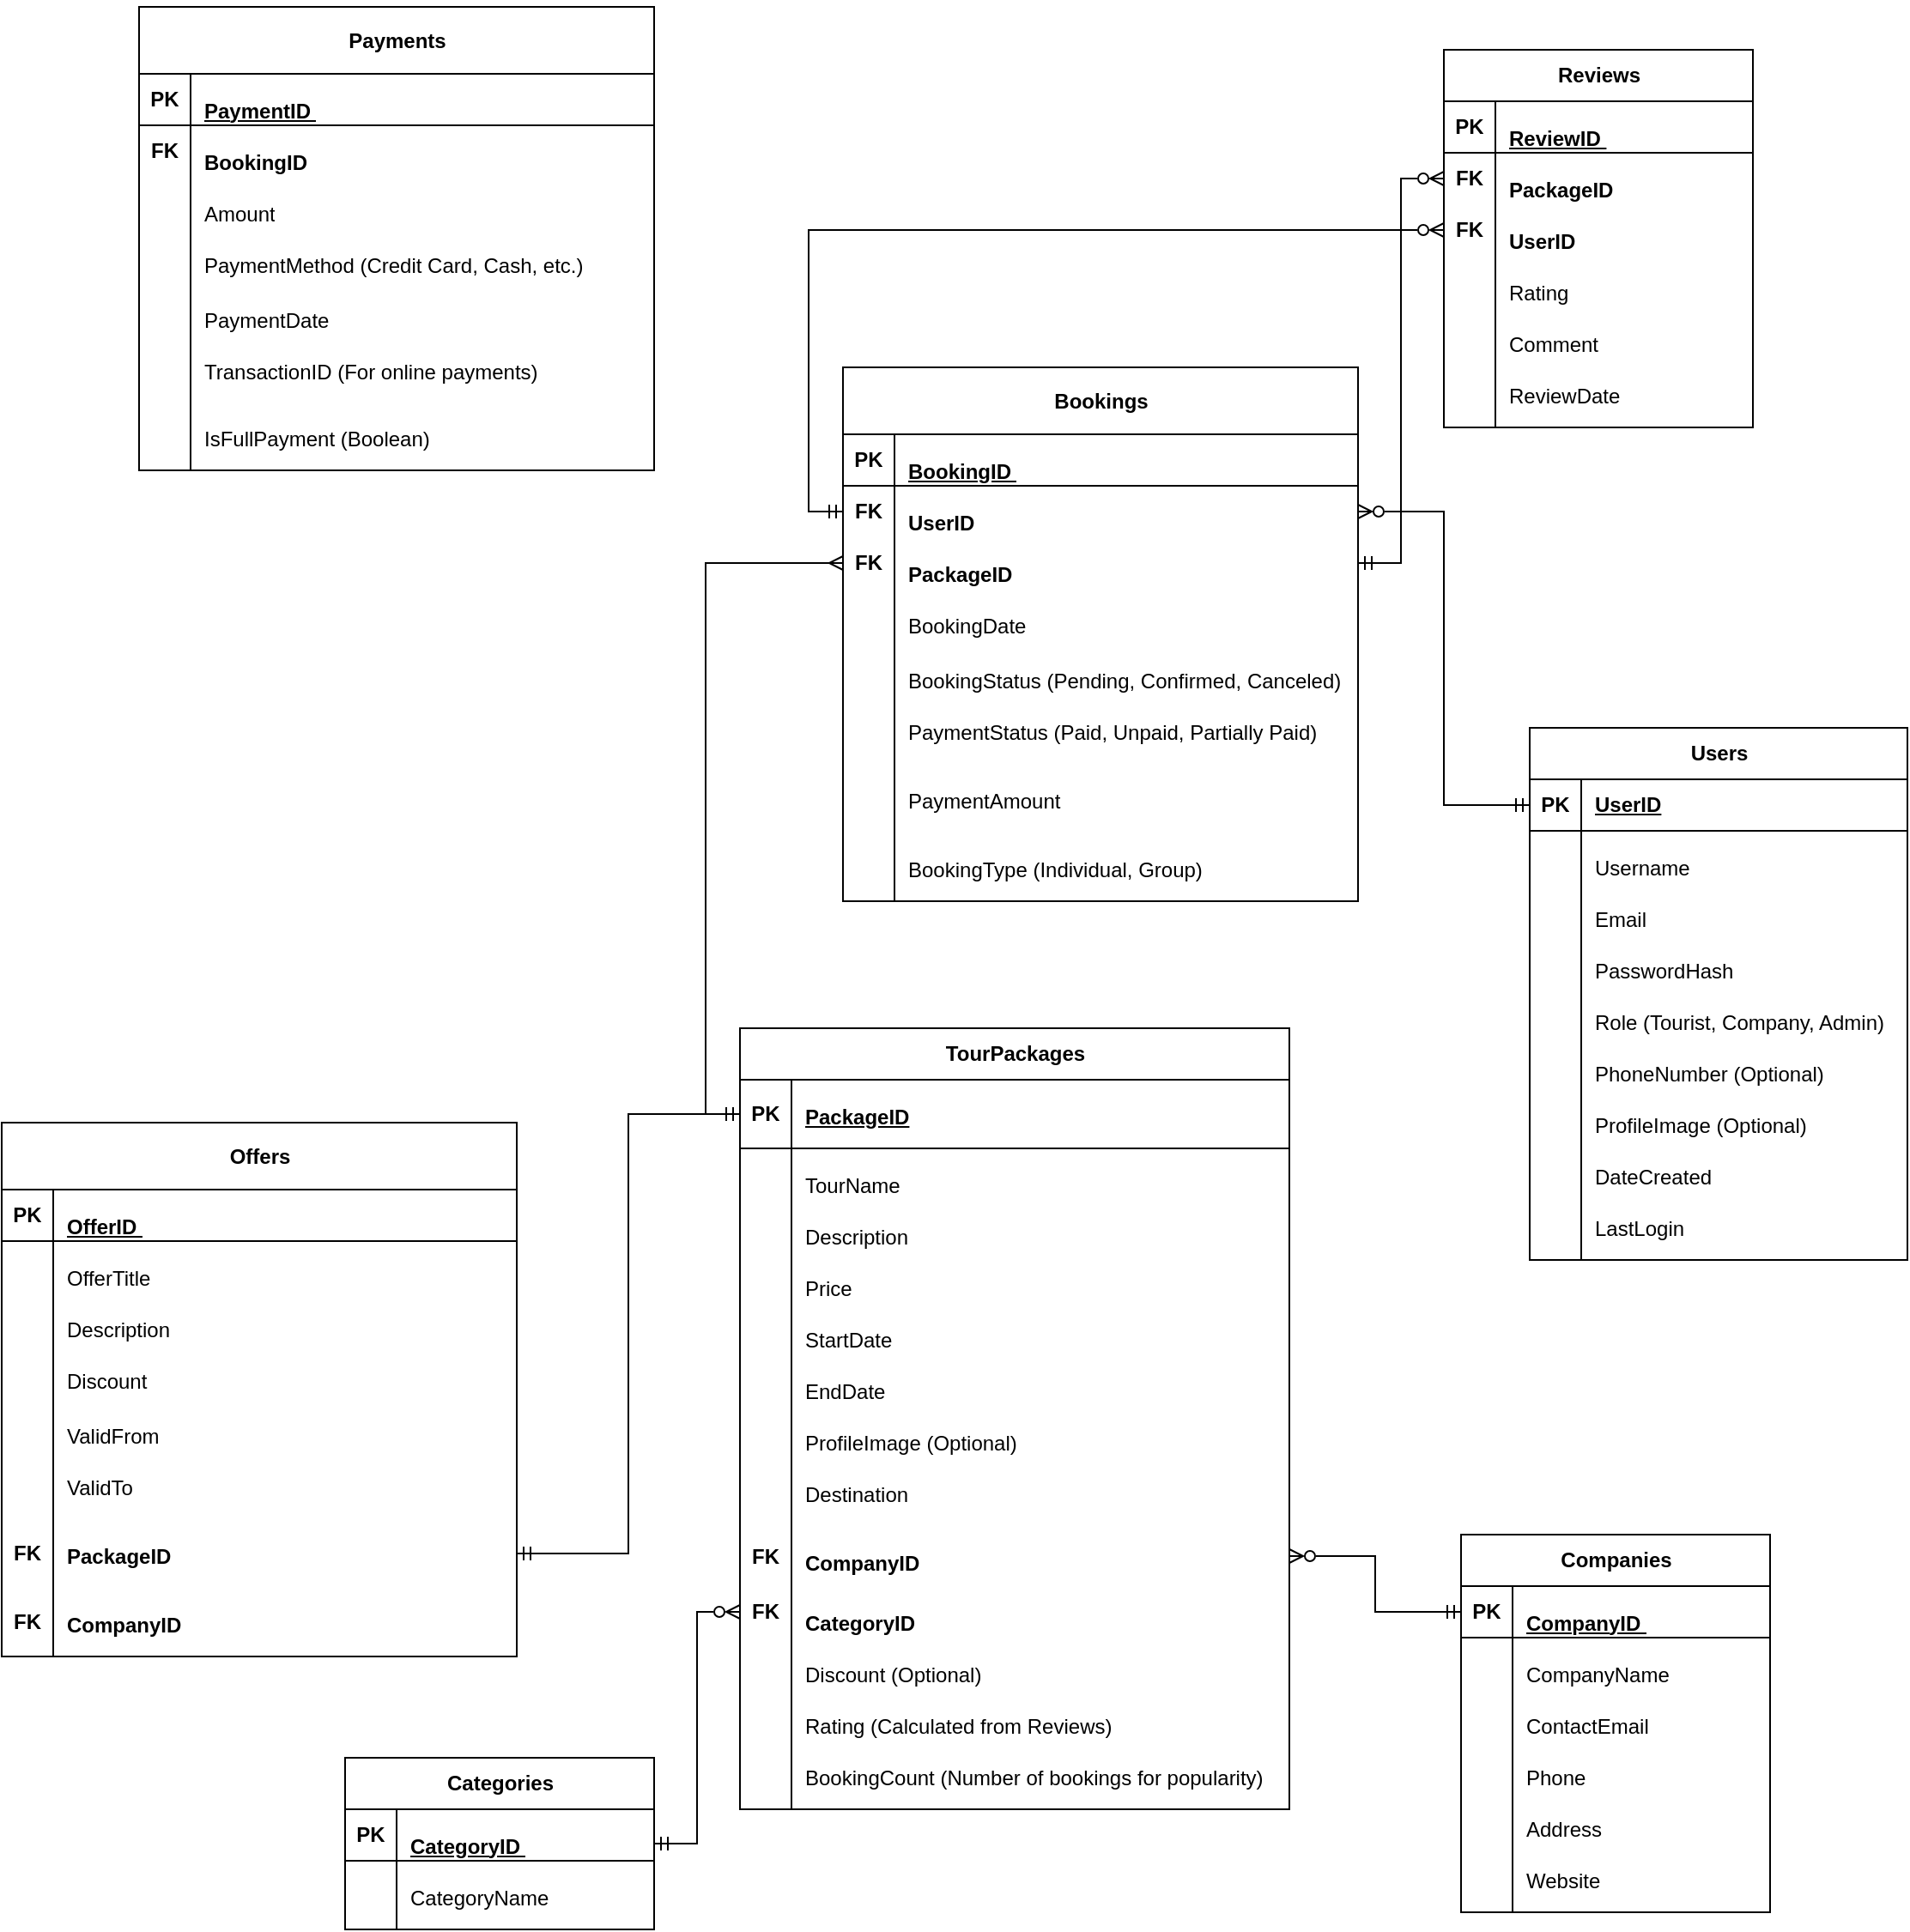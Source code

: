 <mxfile version="26.1.1">
  <diagram name="Page-1" id="cKR9N-dDQMI2an_ZUtYf">
    <mxGraphModel dx="1730" dy="1629" grid="1" gridSize="10" guides="1" tooltips="1" connect="1" arrows="1" fold="1" page="1" pageScale="1" pageWidth="850" pageHeight="1100" math="0" shadow="0">
      <root>
        <mxCell id="0" />
        <mxCell id="1" parent="0" />
        <mxCell id="dRJD1j_1CqHfn3CgRStj-1" value="Users" style="shape=table;startSize=30;container=1;collapsible=1;childLayout=tableLayout;fixedRows=1;rowLines=0;fontStyle=1;align=center;resizeLast=1;html=1;" parent="1" vertex="1">
          <mxGeometry x="600" y="150" width="220" height="310" as="geometry" />
        </mxCell>
        <mxCell id="dRJD1j_1CqHfn3CgRStj-2" value="" style="shape=tableRow;horizontal=0;startSize=0;swimlaneHead=0;swimlaneBody=0;fillColor=none;collapsible=0;dropTarget=0;points=[[0,0.5],[1,0.5]];portConstraint=eastwest;top=0;left=0;right=0;bottom=1;" parent="dRJD1j_1CqHfn3CgRStj-1" vertex="1">
          <mxGeometry y="30" width="220" height="30" as="geometry" />
        </mxCell>
        <mxCell id="dRJD1j_1CqHfn3CgRStj-3" value="PK" style="shape=partialRectangle;connectable=0;fillColor=none;top=0;left=0;bottom=0;right=0;fontStyle=1;overflow=hidden;whiteSpace=wrap;html=1;" parent="dRJD1j_1CqHfn3CgRStj-2" vertex="1">
          <mxGeometry width="30" height="30" as="geometry">
            <mxRectangle width="30" height="30" as="alternateBounds" />
          </mxGeometry>
        </mxCell>
        <mxCell id="dRJD1j_1CqHfn3CgRStj-4" value="UserID" style="shape=partialRectangle;connectable=0;fillColor=none;top=0;left=0;bottom=0;right=0;align=left;spacingLeft=6;fontStyle=5;overflow=hidden;whiteSpace=wrap;html=1;" parent="dRJD1j_1CqHfn3CgRStj-2" vertex="1">
          <mxGeometry x="30" width="190" height="30" as="geometry">
            <mxRectangle width="190" height="30" as="alternateBounds" />
          </mxGeometry>
        </mxCell>
        <mxCell id="dRJD1j_1CqHfn3CgRStj-5" value="" style="shape=tableRow;horizontal=0;startSize=0;swimlaneHead=0;swimlaneBody=0;fillColor=none;collapsible=0;dropTarget=0;points=[[0,0.5],[1,0.5]];portConstraint=eastwest;top=0;left=0;right=0;bottom=0;" parent="dRJD1j_1CqHfn3CgRStj-1" vertex="1">
          <mxGeometry y="60" width="220" height="30" as="geometry" />
        </mxCell>
        <mxCell id="dRJD1j_1CqHfn3CgRStj-6" value="" style="shape=partialRectangle;connectable=0;fillColor=none;top=0;left=0;bottom=0;right=0;editable=1;overflow=hidden;whiteSpace=wrap;html=1;" parent="dRJD1j_1CqHfn3CgRStj-5" vertex="1">
          <mxGeometry width="30" height="30" as="geometry">
            <mxRectangle width="30" height="30" as="alternateBounds" />
          </mxGeometry>
        </mxCell>
        <mxCell id="dRJD1j_1CqHfn3CgRStj-7" value="&lt;p data-pm-slice=&quot;1 1 [&amp;quot;list&amp;quot;,{&amp;quot;spread&amp;quot;:false,&amp;quot;start&amp;quot;:98,&amp;quot;end&amp;quot;:264},&amp;quot;regular_list_item&amp;quot;,{&amp;quot;start&amp;quot;:121,&amp;quot;end&amp;quot;:131}]&quot;&gt;Username&lt;/p&gt;" style="shape=partialRectangle;connectable=0;fillColor=none;top=0;left=0;bottom=0;right=0;align=left;spacingLeft=6;overflow=hidden;whiteSpace=wrap;html=1;" parent="dRJD1j_1CqHfn3CgRStj-5" vertex="1">
          <mxGeometry x="30" width="190" height="30" as="geometry">
            <mxRectangle width="190" height="30" as="alternateBounds" />
          </mxGeometry>
        </mxCell>
        <mxCell id="dRJD1j_1CqHfn3CgRStj-8" value="" style="shape=tableRow;horizontal=0;startSize=0;swimlaneHead=0;swimlaneBody=0;fillColor=none;collapsible=0;dropTarget=0;points=[[0,0.5],[1,0.5]];portConstraint=eastwest;top=0;left=0;right=0;bottom=0;" parent="dRJD1j_1CqHfn3CgRStj-1" vertex="1">
          <mxGeometry y="90" width="220" height="30" as="geometry" />
        </mxCell>
        <mxCell id="dRJD1j_1CqHfn3CgRStj-9" value="" style="shape=partialRectangle;connectable=0;fillColor=none;top=0;left=0;bottom=0;right=0;editable=1;overflow=hidden;whiteSpace=wrap;html=1;" parent="dRJD1j_1CqHfn3CgRStj-8" vertex="1">
          <mxGeometry width="30" height="30" as="geometry">
            <mxRectangle width="30" height="30" as="alternateBounds" />
          </mxGeometry>
        </mxCell>
        <mxCell id="dRJD1j_1CqHfn3CgRStj-10" value="&lt;p data-pm-slice=&quot;1 1 [&amp;quot;list&amp;quot;,{&amp;quot;spread&amp;quot;:false,&amp;quot;start&amp;quot;:98,&amp;quot;end&amp;quot;:264},&amp;quot;regular_list_item&amp;quot;,{&amp;quot;start&amp;quot;:132,&amp;quot;end&amp;quot;:139}]&quot;&gt;Email&lt;/p&gt;" style="shape=partialRectangle;connectable=0;fillColor=none;top=0;left=0;bottom=0;right=0;align=left;spacingLeft=6;overflow=hidden;whiteSpace=wrap;html=1;" parent="dRJD1j_1CqHfn3CgRStj-8" vertex="1">
          <mxGeometry x="30" width="190" height="30" as="geometry">
            <mxRectangle width="190" height="30" as="alternateBounds" />
          </mxGeometry>
        </mxCell>
        <mxCell id="dRJD1j_1CqHfn3CgRStj-11" value="" style="shape=tableRow;horizontal=0;startSize=0;swimlaneHead=0;swimlaneBody=0;fillColor=none;collapsible=0;dropTarget=0;points=[[0,0.5],[1,0.5]];portConstraint=eastwest;top=0;left=0;right=0;bottom=0;" parent="dRJD1j_1CqHfn3CgRStj-1" vertex="1">
          <mxGeometry y="120" width="220" height="30" as="geometry" />
        </mxCell>
        <mxCell id="dRJD1j_1CqHfn3CgRStj-12" value="" style="shape=partialRectangle;connectable=0;fillColor=none;top=0;left=0;bottom=0;right=0;editable=1;overflow=hidden;whiteSpace=wrap;html=1;" parent="dRJD1j_1CqHfn3CgRStj-11" vertex="1">
          <mxGeometry width="30" height="30" as="geometry">
            <mxRectangle width="30" height="30" as="alternateBounds" />
          </mxGeometry>
        </mxCell>
        <mxCell id="dRJD1j_1CqHfn3CgRStj-13" value="&lt;p style=&quot;direction: rtl;&quot; data-pm-slice=&quot;1 1 [&amp;quot;list&amp;quot;,{&amp;quot;spread&amp;quot;:false,&amp;quot;start&amp;quot;:98,&amp;quot;end&amp;quot;:264},&amp;quot;regular_list_item&amp;quot;,{&amp;quot;start&amp;quot;:140,&amp;quot;end&amp;quot;:154}]&quot;&gt;PasswordHash&lt;/p&gt;" style="shape=partialRectangle;connectable=0;fillColor=none;top=0;left=0;bottom=0;right=0;align=left;spacingLeft=6;overflow=hidden;whiteSpace=wrap;html=1;" parent="dRJD1j_1CqHfn3CgRStj-11" vertex="1">
          <mxGeometry x="30" width="190" height="30" as="geometry">
            <mxRectangle width="190" height="30" as="alternateBounds" />
          </mxGeometry>
        </mxCell>
        <mxCell id="dRJD1j_1CqHfn3CgRStj-14" value="" style="shape=tableRow;horizontal=0;startSize=0;swimlaneHead=0;swimlaneBody=0;fillColor=none;collapsible=0;dropTarget=0;points=[[0,0.5],[1,0.5]];portConstraint=eastwest;top=0;left=0;right=0;bottom=0;" parent="dRJD1j_1CqHfn3CgRStj-1" vertex="1">
          <mxGeometry y="150" width="220" height="30" as="geometry" />
        </mxCell>
        <mxCell id="dRJD1j_1CqHfn3CgRStj-15" value="" style="shape=partialRectangle;connectable=0;fillColor=none;top=0;left=0;bottom=0;right=0;editable=1;overflow=hidden;whiteSpace=wrap;html=1;" parent="dRJD1j_1CqHfn3CgRStj-14" vertex="1">
          <mxGeometry width="30" height="30" as="geometry">
            <mxRectangle width="30" height="30" as="alternateBounds" />
          </mxGeometry>
        </mxCell>
        <mxCell id="dRJD1j_1CqHfn3CgRStj-16" value="&lt;p data-pm-slice=&quot;1 1 [&amp;quot;list&amp;quot;,{&amp;quot;spread&amp;quot;:false,&amp;quot;start&amp;quot;:98,&amp;quot;end&amp;quot;:264},&amp;quot;regular_list_item&amp;quot;,{&amp;quot;start&amp;quot;:155,&amp;quot;end&amp;quot;:187}]&quot;&gt;Role (Tourist, Company, Admin)&lt;/p&gt;" style="shape=partialRectangle;connectable=0;fillColor=none;top=0;left=0;bottom=0;right=0;align=left;spacingLeft=6;overflow=hidden;whiteSpace=wrap;html=1;" parent="dRJD1j_1CqHfn3CgRStj-14" vertex="1">
          <mxGeometry x="30" width="190" height="30" as="geometry">
            <mxRectangle width="190" height="30" as="alternateBounds" />
          </mxGeometry>
        </mxCell>
        <mxCell id="dRJD1j_1CqHfn3CgRStj-17" value="" style="shape=tableRow;horizontal=0;startSize=0;swimlaneHead=0;swimlaneBody=0;fillColor=none;collapsible=0;dropTarget=0;points=[[0,0.5],[1,0.5]];portConstraint=eastwest;top=0;left=0;right=0;bottom=0;" parent="dRJD1j_1CqHfn3CgRStj-1" vertex="1">
          <mxGeometry y="180" width="220" height="30" as="geometry" />
        </mxCell>
        <mxCell id="dRJD1j_1CqHfn3CgRStj-18" value="" style="shape=partialRectangle;connectable=0;fillColor=none;top=0;left=0;bottom=0;right=0;editable=1;overflow=hidden;whiteSpace=wrap;html=1;" parent="dRJD1j_1CqHfn3CgRStj-17" vertex="1">
          <mxGeometry width="30" height="30" as="geometry">
            <mxRectangle width="30" height="30" as="alternateBounds" />
          </mxGeometry>
        </mxCell>
        <mxCell id="dRJD1j_1CqHfn3CgRStj-19" value="&lt;p data-pm-slice=&quot;1 1 [&amp;quot;list&amp;quot;,{&amp;quot;spread&amp;quot;:false,&amp;quot;start&amp;quot;:98,&amp;quot;end&amp;quot;:264},&amp;quot;regular_list_item&amp;quot;,{&amp;quot;start&amp;quot;:188,&amp;quot;end&amp;quot;:212}]&quot;&gt;PhoneNumber (Optional)&lt;/p&gt;" style="shape=partialRectangle;connectable=0;fillColor=none;top=0;left=0;bottom=0;right=0;align=left;spacingLeft=6;overflow=hidden;whiteSpace=wrap;html=1;" parent="dRJD1j_1CqHfn3CgRStj-17" vertex="1">
          <mxGeometry x="30" width="190" height="30" as="geometry">
            <mxRectangle width="190" height="30" as="alternateBounds" />
          </mxGeometry>
        </mxCell>
        <mxCell id="dRJD1j_1CqHfn3CgRStj-20" value="" style="shape=tableRow;horizontal=0;startSize=0;swimlaneHead=0;swimlaneBody=0;fillColor=none;collapsible=0;dropTarget=0;points=[[0,0.5],[1,0.5]];portConstraint=eastwest;top=0;left=0;right=0;bottom=0;" parent="dRJD1j_1CqHfn3CgRStj-1" vertex="1">
          <mxGeometry y="210" width="220" height="30" as="geometry" />
        </mxCell>
        <mxCell id="dRJD1j_1CqHfn3CgRStj-21" value="" style="shape=partialRectangle;connectable=0;fillColor=none;top=0;left=0;bottom=0;right=0;editable=1;overflow=hidden;whiteSpace=wrap;html=1;" parent="dRJD1j_1CqHfn3CgRStj-20" vertex="1">
          <mxGeometry width="30" height="30" as="geometry">
            <mxRectangle width="30" height="30" as="alternateBounds" />
          </mxGeometry>
        </mxCell>
        <mxCell id="dRJD1j_1CqHfn3CgRStj-22" value="&lt;p data-pm-slice=&quot;1 1 [&amp;quot;list&amp;quot;,{&amp;quot;spread&amp;quot;:false,&amp;quot;start&amp;quot;:98,&amp;quot;end&amp;quot;:264},&amp;quot;regular_list_item&amp;quot;,{&amp;quot;start&amp;quot;:213,&amp;quot;end&amp;quot;:238}]&quot;&gt;ProfileImage (Optional)&lt;/p&gt;" style="shape=partialRectangle;connectable=0;fillColor=none;top=0;left=0;bottom=0;right=0;align=left;spacingLeft=6;overflow=hidden;whiteSpace=wrap;html=1;" parent="dRJD1j_1CqHfn3CgRStj-20" vertex="1">
          <mxGeometry x="30" width="190" height="30" as="geometry">
            <mxRectangle width="190" height="30" as="alternateBounds" />
          </mxGeometry>
        </mxCell>
        <mxCell id="dRJD1j_1CqHfn3CgRStj-23" value="" style="shape=tableRow;horizontal=0;startSize=0;swimlaneHead=0;swimlaneBody=0;fillColor=none;collapsible=0;dropTarget=0;points=[[0,0.5],[1,0.5]];portConstraint=eastwest;top=0;left=0;right=0;bottom=0;" parent="dRJD1j_1CqHfn3CgRStj-1" vertex="1">
          <mxGeometry y="240" width="220" height="30" as="geometry" />
        </mxCell>
        <mxCell id="dRJD1j_1CqHfn3CgRStj-24" value="" style="shape=partialRectangle;connectable=0;fillColor=none;top=0;left=0;bottom=0;right=0;editable=1;overflow=hidden;whiteSpace=wrap;html=1;" parent="dRJD1j_1CqHfn3CgRStj-23" vertex="1">
          <mxGeometry width="30" height="30" as="geometry">
            <mxRectangle width="30" height="30" as="alternateBounds" />
          </mxGeometry>
        </mxCell>
        <mxCell id="dRJD1j_1CqHfn3CgRStj-25" value="&lt;p data-pm-slice=&quot;1 1 [&amp;quot;list&amp;quot;,{&amp;quot;spread&amp;quot;:false,&amp;quot;start&amp;quot;:98,&amp;quot;end&amp;quot;:264},&amp;quot;regular_list_item&amp;quot;,{&amp;quot;start&amp;quot;:239,&amp;quot;end&amp;quot;:252}]&quot;&gt;DateCreated&lt;/p&gt;" style="shape=partialRectangle;connectable=0;fillColor=none;top=0;left=0;bottom=0;right=0;align=left;spacingLeft=6;overflow=hidden;whiteSpace=wrap;html=1;" parent="dRJD1j_1CqHfn3CgRStj-23" vertex="1">
          <mxGeometry x="30" width="190" height="30" as="geometry">
            <mxRectangle width="190" height="30" as="alternateBounds" />
          </mxGeometry>
        </mxCell>
        <mxCell id="dRJD1j_1CqHfn3CgRStj-26" value="" style="shape=tableRow;horizontal=0;startSize=0;swimlaneHead=0;swimlaneBody=0;fillColor=none;collapsible=0;dropTarget=0;points=[[0,0.5],[1,0.5]];portConstraint=eastwest;top=0;left=0;right=0;bottom=0;" parent="dRJD1j_1CqHfn3CgRStj-1" vertex="1">
          <mxGeometry y="270" width="220" height="40" as="geometry" />
        </mxCell>
        <mxCell id="dRJD1j_1CqHfn3CgRStj-27" value="" style="shape=partialRectangle;connectable=0;fillColor=none;top=0;left=0;bottom=0;right=0;editable=1;overflow=hidden;whiteSpace=wrap;html=1;" parent="dRJD1j_1CqHfn3CgRStj-26" vertex="1">
          <mxGeometry width="30" height="40" as="geometry">
            <mxRectangle width="30" height="40" as="alternateBounds" />
          </mxGeometry>
        </mxCell>
        <mxCell id="dRJD1j_1CqHfn3CgRStj-28" value="&lt;p data-pm-slice=&quot;1 1 [&amp;quot;list&amp;quot;,{&amp;quot;spread&amp;quot;:false,&amp;quot;start&amp;quot;:98,&amp;quot;end&amp;quot;:264},&amp;quot;regular_list_item&amp;quot;,{&amp;quot;start&amp;quot;:253,&amp;quot;end&amp;quot;:264}]&quot;&gt;LastLogin&lt;/p&gt;" style="shape=partialRectangle;connectable=0;fillColor=none;top=0;left=0;bottom=0;right=0;align=left;spacingLeft=6;overflow=hidden;whiteSpace=wrap;html=1;" parent="dRJD1j_1CqHfn3CgRStj-26" vertex="1">
          <mxGeometry x="30" width="190" height="40" as="geometry">
            <mxRectangle width="190" height="40" as="alternateBounds" />
          </mxGeometry>
        </mxCell>
        <mxCell id="dRJD1j_1CqHfn3CgRStj-47" value="&lt;h4 data-pm-slice=&quot;1 1 []&quot;&gt;&lt;strong&gt;TourPackages&lt;/strong&gt;&lt;/h4&gt;" style="shape=table;startSize=30;container=1;collapsible=1;childLayout=tableLayout;fixedRows=1;rowLines=0;fontStyle=1;align=center;resizeLast=1;html=1;" parent="1" vertex="1">
          <mxGeometry x="140" y="325" width="320" height="455" as="geometry" />
        </mxCell>
        <mxCell id="dRJD1j_1CqHfn3CgRStj-48" value="" style="shape=tableRow;horizontal=0;startSize=0;swimlaneHead=0;swimlaneBody=0;fillColor=none;collapsible=0;dropTarget=0;points=[[0,0.5],[1,0.5]];portConstraint=eastwest;top=0;left=0;right=0;bottom=1;" parent="dRJD1j_1CqHfn3CgRStj-47" vertex="1">
          <mxGeometry y="30" width="320" height="40" as="geometry" />
        </mxCell>
        <mxCell id="dRJD1j_1CqHfn3CgRStj-49" value="PK" style="shape=partialRectangle;connectable=0;fillColor=none;top=0;left=0;bottom=0;right=0;fontStyle=1;overflow=hidden;whiteSpace=wrap;html=1;" parent="dRJD1j_1CqHfn3CgRStj-48" vertex="1">
          <mxGeometry width="30" height="40" as="geometry">
            <mxRectangle width="30" height="40" as="alternateBounds" />
          </mxGeometry>
        </mxCell>
        <mxCell id="dRJD1j_1CqHfn3CgRStj-50" value="&lt;p data-pm-slice=&quot;1 1 [&amp;quot;list&amp;quot;,{&amp;quot;spread&amp;quot;:false,&amp;quot;start&amp;quot;:292,&amp;quot;end&amp;quot;:574},&amp;quot;regular_list_item&amp;quot;,{&amp;quot;start&amp;quot;:292,&amp;quot;end&amp;quot;:317}]&quot;&gt;PackageID&lt;/p&gt;" style="shape=partialRectangle;connectable=0;fillColor=none;top=0;left=0;bottom=0;right=0;align=left;spacingLeft=6;fontStyle=5;overflow=hidden;whiteSpace=wrap;html=1;" parent="dRJD1j_1CqHfn3CgRStj-48" vertex="1">
          <mxGeometry x="30" width="290" height="40" as="geometry">
            <mxRectangle width="290" height="40" as="alternateBounds" />
          </mxGeometry>
        </mxCell>
        <mxCell id="dRJD1j_1CqHfn3CgRStj-51" value="" style="shape=tableRow;horizontal=0;startSize=0;swimlaneHead=0;swimlaneBody=0;fillColor=none;collapsible=0;dropTarget=0;points=[[0,0.5],[1,0.5]];portConstraint=eastwest;top=0;left=0;right=0;bottom=0;" parent="dRJD1j_1CqHfn3CgRStj-47" vertex="1">
          <mxGeometry y="70" width="320" height="30" as="geometry" />
        </mxCell>
        <mxCell id="dRJD1j_1CqHfn3CgRStj-52" value="" style="shape=partialRectangle;connectable=0;fillColor=none;top=0;left=0;bottom=0;right=0;editable=1;overflow=hidden;whiteSpace=wrap;html=1;" parent="dRJD1j_1CqHfn3CgRStj-51" vertex="1">
          <mxGeometry width="30" height="30" as="geometry">
            <mxRectangle width="30" height="30" as="alternateBounds" />
          </mxGeometry>
        </mxCell>
        <mxCell id="dRJD1j_1CqHfn3CgRStj-53" value="&lt;p data-pm-slice=&quot;1 1 [&amp;quot;list&amp;quot;,{&amp;quot;spread&amp;quot;:false,&amp;quot;start&amp;quot;:292,&amp;quot;end&amp;quot;:574},&amp;quot;regular_list_item&amp;quot;,{&amp;quot;start&amp;quot;:318,&amp;quot;end&amp;quot;:328}]&quot;&gt;TourName&lt;/p&gt;" style="shape=partialRectangle;connectable=0;fillColor=none;top=0;left=0;bottom=0;right=0;align=left;spacingLeft=6;overflow=hidden;whiteSpace=wrap;html=1;" parent="dRJD1j_1CqHfn3CgRStj-51" vertex="1">
          <mxGeometry x="30" width="290" height="30" as="geometry">
            <mxRectangle width="290" height="30" as="alternateBounds" />
          </mxGeometry>
        </mxCell>
        <mxCell id="dRJD1j_1CqHfn3CgRStj-54" value="" style="shape=tableRow;horizontal=0;startSize=0;swimlaneHead=0;swimlaneBody=0;fillColor=none;collapsible=0;dropTarget=0;points=[[0,0.5],[1,0.5]];portConstraint=eastwest;top=0;left=0;right=0;bottom=0;" parent="dRJD1j_1CqHfn3CgRStj-47" vertex="1">
          <mxGeometry y="100" width="320" height="30" as="geometry" />
        </mxCell>
        <mxCell id="dRJD1j_1CqHfn3CgRStj-55" value="" style="shape=partialRectangle;connectable=0;fillColor=none;top=0;left=0;bottom=0;right=0;editable=1;overflow=hidden;whiteSpace=wrap;html=1;" parent="dRJD1j_1CqHfn3CgRStj-54" vertex="1">
          <mxGeometry width="30" height="30" as="geometry">
            <mxRectangle width="30" height="30" as="alternateBounds" />
          </mxGeometry>
        </mxCell>
        <mxCell id="dRJD1j_1CqHfn3CgRStj-56" value="&lt;p data-pm-slice=&quot;1 1 [&amp;quot;list&amp;quot;,{&amp;quot;spread&amp;quot;:false,&amp;quot;start&amp;quot;:292,&amp;quot;end&amp;quot;:574},&amp;quot;regular_list_item&amp;quot;,{&amp;quot;start&amp;quot;:329,&amp;quot;end&amp;quot;:342}]&quot;&gt;Description&lt;/p&gt;" style="shape=partialRectangle;connectable=0;fillColor=none;top=0;left=0;bottom=0;right=0;align=left;spacingLeft=6;overflow=hidden;whiteSpace=wrap;html=1;" parent="dRJD1j_1CqHfn3CgRStj-54" vertex="1">
          <mxGeometry x="30" width="290" height="30" as="geometry">
            <mxRectangle width="290" height="30" as="alternateBounds" />
          </mxGeometry>
        </mxCell>
        <mxCell id="dRJD1j_1CqHfn3CgRStj-57" value="" style="shape=tableRow;horizontal=0;startSize=0;swimlaneHead=0;swimlaneBody=0;fillColor=none;collapsible=0;dropTarget=0;points=[[0,0.5],[1,0.5]];portConstraint=eastwest;top=0;left=0;right=0;bottom=0;" parent="dRJD1j_1CqHfn3CgRStj-47" vertex="1">
          <mxGeometry y="130" width="320" height="30" as="geometry" />
        </mxCell>
        <mxCell id="dRJD1j_1CqHfn3CgRStj-58" value="" style="shape=partialRectangle;connectable=0;fillColor=none;top=0;left=0;bottom=0;right=0;editable=1;overflow=hidden;whiteSpace=wrap;html=1;" parent="dRJD1j_1CqHfn3CgRStj-57" vertex="1">
          <mxGeometry width="30" height="30" as="geometry">
            <mxRectangle width="30" height="30" as="alternateBounds" />
          </mxGeometry>
        </mxCell>
        <mxCell id="dRJD1j_1CqHfn3CgRStj-59" value="&lt;p data-pm-slice=&quot;1 1 [&amp;quot;list&amp;quot;,{&amp;quot;spread&amp;quot;:false,&amp;quot;start&amp;quot;:292,&amp;quot;end&amp;quot;:574},&amp;quot;regular_list_item&amp;quot;,{&amp;quot;start&amp;quot;:343,&amp;quot;end&amp;quot;:350}]&quot;&gt;Price&lt;/p&gt;" style="shape=partialRectangle;connectable=0;fillColor=none;top=0;left=0;bottom=0;right=0;align=left;spacingLeft=6;overflow=hidden;whiteSpace=wrap;html=1;" parent="dRJD1j_1CqHfn3CgRStj-57" vertex="1">
          <mxGeometry x="30" width="290" height="30" as="geometry">
            <mxRectangle width="290" height="30" as="alternateBounds" />
          </mxGeometry>
        </mxCell>
        <mxCell id="dRJD1j_1CqHfn3CgRStj-60" value="" style="shape=tableRow;horizontal=0;startSize=0;swimlaneHead=0;swimlaneBody=0;fillColor=none;collapsible=0;dropTarget=0;points=[[0,0.5],[1,0.5]];portConstraint=eastwest;top=0;left=0;right=0;bottom=0;" parent="dRJD1j_1CqHfn3CgRStj-47" vertex="1">
          <mxGeometry y="160" width="320" height="30" as="geometry" />
        </mxCell>
        <mxCell id="dRJD1j_1CqHfn3CgRStj-61" value="" style="shape=partialRectangle;connectable=0;fillColor=none;top=0;left=0;bottom=0;right=0;editable=1;overflow=hidden;whiteSpace=wrap;html=1;" parent="dRJD1j_1CqHfn3CgRStj-60" vertex="1">
          <mxGeometry width="30" height="30" as="geometry">
            <mxRectangle width="30" height="30" as="alternateBounds" />
          </mxGeometry>
        </mxCell>
        <mxCell id="dRJD1j_1CqHfn3CgRStj-62" value="&lt;p data-pm-slice=&quot;1 1 [&amp;quot;list&amp;quot;,{&amp;quot;spread&amp;quot;:false,&amp;quot;start&amp;quot;:292,&amp;quot;end&amp;quot;:574},&amp;quot;regular_list_item&amp;quot;,{&amp;quot;start&amp;quot;:351,&amp;quot;end&amp;quot;:362}]&quot;&gt;StartDate&lt;/p&gt;" style="shape=partialRectangle;connectable=0;fillColor=none;top=0;left=0;bottom=0;right=0;align=left;spacingLeft=6;overflow=hidden;whiteSpace=wrap;html=1;" parent="dRJD1j_1CqHfn3CgRStj-60" vertex="1">
          <mxGeometry x="30" width="290" height="30" as="geometry">
            <mxRectangle width="290" height="30" as="alternateBounds" />
          </mxGeometry>
        </mxCell>
        <mxCell id="dRJD1j_1CqHfn3CgRStj-63" value="" style="shape=tableRow;horizontal=0;startSize=0;swimlaneHead=0;swimlaneBody=0;fillColor=none;collapsible=0;dropTarget=0;points=[[0,0.5],[1,0.5]];portConstraint=eastwest;top=0;left=0;right=0;bottom=0;" parent="dRJD1j_1CqHfn3CgRStj-47" vertex="1">
          <mxGeometry y="190" width="320" height="30" as="geometry" />
        </mxCell>
        <mxCell id="dRJD1j_1CqHfn3CgRStj-64" value="" style="shape=partialRectangle;connectable=0;fillColor=none;top=0;left=0;bottom=0;right=0;editable=1;overflow=hidden;whiteSpace=wrap;html=1;" parent="dRJD1j_1CqHfn3CgRStj-63" vertex="1">
          <mxGeometry width="30" height="30" as="geometry">
            <mxRectangle width="30" height="30" as="alternateBounds" />
          </mxGeometry>
        </mxCell>
        <mxCell id="dRJD1j_1CqHfn3CgRStj-65" value="&lt;p data-pm-slice=&quot;1 1 [&amp;quot;list&amp;quot;,{&amp;quot;spread&amp;quot;:false,&amp;quot;start&amp;quot;:292,&amp;quot;end&amp;quot;:574},&amp;quot;regular_list_item&amp;quot;,{&amp;quot;start&amp;quot;:363,&amp;quot;end&amp;quot;:372}]&quot;&gt;EndDate&lt;/p&gt;" style="shape=partialRectangle;connectable=0;fillColor=none;top=0;left=0;bottom=0;right=0;align=left;spacingLeft=6;overflow=hidden;whiteSpace=wrap;html=1;" parent="dRJD1j_1CqHfn3CgRStj-63" vertex="1">
          <mxGeometry x="30" width="290" height="30" as="geometry">
            <mxRectangle width="290" height="30" as="alternateBounds" />
          </mxGeometry>
        </mxCell>
        <mxCell id="dRJD1j_1CqHfn3CgRStj-66" value="" style="shape=tableRow;horizontal=0;startSize=0;swimlaneHead=0;swimlaneBody=0;fillColor=none;collapsible=0;dropTarget=0;points=[[0,0.5],[1,0.5]];portConstraint=eastwest;top=0;left=0;right=0;bottom=0;" parent="dRJD1j_1CqHfn3CgRStj-47" vertex="1">
          <mxGeometry y="220" width="320" height="30" as="geometry" />
        </mxCell>
        <mxCell id="dRJD1j_1CqHfn3CgRStj-67" value="" style="shape=partialRectangle;connectable=0;fillColor=none;top=0;left=0;bottom=0;right=0;editable=1;overflow=hidden;whiteSpace=wrap;html=1;" parent="dRJD1j_1CqHfn3CgRStj-66" vertex="1">
          <mxGeometry width="30" height="30" as="geometry">
            <mxRectangle width="30" height="30" as="alternateBounds" />
          </mxGeometry>
        </mxCell>
        <mxCell id="dRJD1j_1CqHfn3CgRStj-68" value="&lt;p data-pm-slice=&quot;1 1 [&amp;quot;list&amp;quot;,{&amp;quot;spread&amp;quot;:false,&amp;quot;start&amp;quot;:98,&amp;quot;end&amp;quot;:264},&amp;quot;regular_list_item&amp;quot;,{&amp;quot;start&amp;quot;:213,&amp;quot;end&amp;quot;:238}]&quot;&gt;ProfileImage (Optional)&lt;/p&gt;" style="shape=partialRectangle;connectable=0;fillColor=none;top=0;left=0;bottom=0;right=0;align=left;spacingLeft=6;overflow=hidden;whiteSpace=wrap;html=1;" parent="dRJD1j_1CqHfn3CgRStj-66" vertex="1">
          <mxGeometry x="30" width="290" height="30" as="geometry">
            <mxRectangle width="290" height="30" as="alternateBounds" />
          </mxGeometry>
        </mxCell>
        <mxCell id="dRJD1j_1CqHfn3CgRStj-69" value="" style="shape=tableRow;horizontal=0;startSize=0;swimlaneHead=0;swimlaneBody=0;fillColor=none;collapsible=0;dropTarget=0;points=[[0,0.5],[1,0.5]];portConstraint=eastwest;top=0;left=0;right=0;bottom=0;" parent="dRJD1j_1CqHfn3CgRStj-47" vertex="1">
          <mxGeometry y="250" width="320" height="40" as="geometry" />
        </mxCell>
        <mxCell id="dRJD1j_1CqHfn3CgRStj-70" value="" style="shape=partialRectangle;connectable=0;fillColor=none;top=0;left=0;bottom=0;right=0;editable=1;overflow=hidden;whiteSpace=wrap;html=1;" parent="dRJD1j_1CqHfn3CgRStj-69" vertex="1">
          <mxGeometry width="30" height="40" as="geometry">
            <mxRectangle width="30" height="40" as="alternateBounds" />
          </mxGeometry>
        </mxCell>
        <mxCell id="dRJD1j_1CqHfn3CgRStj-71" value="&lt;p data-pm-slice=&quot;1 1 [&amp;quot;list&amp;quot;,{&amp;quot;spread&amp;quot;:false,&amp;quot;start&amp;quot;:292,&amp;quot;end&amp;quot;:574},&amp;quot;regular_list_item&amp;quot;,{&amp;quot;start&amp;quot;:373,&amp;quot;end&amp;quot;:386}]&quot;&gt;Destination&lt;/p&gt;" style="shape=partialRectangle;connectable=0;fillColor=none;top=0;left=0;bottom=0;right=0;align=left;spacingLeft=6;overflow=hidden;whiteSpace=wrap;html=1;" parent="dRJD1j_1CqHfn3CgRStj-69" vertex="1">
          <mxGeometry x="30" width="290" height="40" as="geometry">
            <mxRectangle width="290" height="40" as="alternateBounds" />
          </mxGeometry>
        </mxCell>
        <mxCell id="dRJD1j_1CqHfn3CgRStj-72" value="" style="shape=tableRow;horizontal=0;startSize=0;swimlaneHead=0;swimlaneBody=0;fillColor=none;collapsible=0;dropTarget=0;points=[[0,0.5],[1,0.5]];portConstraint=eastwest;top=0;left=0;right=0;bottom=0;fontStyle=1" parent="dRJD1j_1CqHfn3CgRStj-47" vertex="1">
          <mxGeometry y="290" width="320" height="35" as="geometry" />
        </mxCell>
        <mxCell id="dRJD1j_1CqHfn3CgRStj-73" value="FK" style="shape=partialRectangle;connectable=0;fillColor=none;top=0;left=0;bottom=0;right=0;editable=1;overflow=hidden;whiteSpace=wrap;html=1;fontStyle=1" parent="dRJD1j_1CqHfn3CgRStj-72" vertex="1">
          <mxGeometry width="30" height="35" as="geometry">
            <mxRectangle width="30" height="35" as="alternateBounds" />
          </mxGeometry>
        </mxCell>
        <mxCell id="dRJD1j_1CqHfn3CgRStj-74" value="&lt;p data-pm-slice=&quot;1 1 [&amp;quot;list&amp;quot;,{&amp;quot;spread&amp;quot;:false,&amp;quot;start&amp;quot;:292,&amp;quot;end&amp;quot;:574},&amp;quot;regular_list_item&amp;quot;,{&amp;quot;start&amp;quot;:387,&amp;quot;end&amp;quot;:425}]&quot;&gt;CompanyID&amp;nbsp;&lt;/p&gt;" style="shape=partialRectangle;connectable=0;fillColor=none;top=0;left=0;bottom=0;right=0;align=left;spacingLeft=6;overflow=hidden;whiteSpace=wrap;html=1;fontStyle=1" parent="dRJD1j_1CqHfn3CgRStj-72" vertex="1">
          <mxGeometry x="30" width="290" height="35" as="geometry">
            <mxRectangle width="290" height="35" as="alternateBounds" />
          </mxGeometry>
        </mxCell>
        <mxCell id="dRJD1j_1CqHfn3CgRStj-78" value="" style="shape=tableRow;horizontal=0;startSize=0;swimlaneHead=0;swimlaneBody=0;fillColor=none;collapsible=0;dropTarget=0;points=[[0,0.5],[1,0.5]];portConstraint=eastwest;top=0;left=0;right=0;bottom=0;" parent="dRJD1j_1CqHfn3CgRStj-47" vertex="1">
          <mxGeometry y="325" width="320" height="30" as="geometry" />
        </mxCell>
        <mxCell id="dRJD1j_1CqHfn3CgRStj-79" value="FK" style="shape=partialRectangle;connectable=0;fillColor=none;top=0;left=0;bottom=0;right=0;editable=1;overflow=hidden;whiteSpace=wrap;html=1;fontStyle=1" parent="dRJD1j_1CqHfn3CgRStj-78" vertex="1">
          <mxGeometry width="30" height="30" as="geometry">
            <mxRectangle width="30" height="30" as="alternateBounds" />
          </mxGeometry>
        </mxCell>
        <mxCell id="dRJD1j_1CqHfn3CgRStj-80" value="&lt;p data-pm-slice=&quot;1 1 [&amp;quot;list&amp;quot;,{&amp;quot;spread&amp;quot;:false,&amp;quot;start&amp;quot;:292,&amp;quot;end&amp;quot;:574},&amp;quot;regular_list_item&amp;quot;,{&amp;quot;start&amp;quot;:426,&amp;quot;end&amp;quot;:466}]&quot;&gt;CategoryID&amp;nbsp;&lt;/p&gt;" style="shape=partialRectangle;connectable=0;fillColor=none;top=0;left=0;bottom=0;right=0;align=left;spacingLeft=6;overflow=hidden;whiteSpace=wrap;html=1;fontStyle=1" parent="dRJD1j_1CqHfn3CgRStj-78" vertex="1">
          <mxGeometry x="30" width="290" height="30" as="geometry">
            <mxRectangle width="290" height="30" as="alternateBounds" />
          </mxGeometry>
        </mxCell>
        <mxCell id="dRJD1j_1CqHfn3CgRStj-81" value="" style="shape=tableRow;horizontal=0;startSize=0;swimlaneHead=0;swimlaneBody=0;fillColor=none;collapsible=0;dropTarget=0;points=[[0,0.5],[1,0.5]];portConstraint=eastwest;top=0;left=0;right=0;bottom=0;" parent="dRJD1j_1CqHfn3CgRStj-47" vertex="1">
          <mxGeometry y="355" width="320" height="30" as="geometry" />
        </mxCell>
        <mxCell id="dRJD1j_1CqHfn3CgRStj-82" value="" style="shape=partialRectangle;connectable=0;fillColor=none;top=0;left=0;bottom=0;right=0;editable=1;overflow=hidden;whiteSpace=wrap;html=1;" parent="dRJD1j_1CqHfn3CgRStj-81" vertex="1">
          <mxGeometry width="30" height="30" as="geometry">
            <mxRectangle width="30" height="30" as="alternateBounds" />
          </mxGeometry>
        </mxCell>
        <mxCell id="dRJD1j_1CqHfn3CgRStj-83" value="&lt;p data-pm-slice=&quot;1 1 [&amp;quot;list&amp;quot;,{&amp;quot;spread&amp;quot;:false,&amp;quot;start&amp;quot;:292,&amp;quot;end&amp;quot;:574},&amp;quot;regular_list_item&amp;quot;,{&amp;quot;start&amp;quot;:467,&amp;quot;end&amp;quot;:488}]&quot;&gt;Discount (Optional)&lt;/p&gt;" style="shape=partialRectangle;connectable=0;fillColor=none;top=0;left=0;bottom=0;right=0;align=left;spacingLeft=6;overflow=hidden;whiteSpace=wrap;html=1;" parent="dRJD1j_1CqHfn3CgRStj-81" vertex="1">
          <mxGeometry x="30" width="290" height="30" as="geometry">
            <mxRectangle width="290" height="30" as="alternateBounds" />
          </mxGeometry>
        </mxCell>
        <mxCell id="dRJD1j_1CqHfn3CgRStj-84" value="" style="shape=tableRow;horizontal=0;startSize=0;swimlaneHead=0;swimlaneBody=0;fillColor=none;collapsible=0;dropTarget=0;points=[[0,0.5],[1,0.5]];portConstraint=eastwest;top=0;left=0;right=0;bottom=0;" parent="dRJD1j_1CqHfn3CgRStj-47" vertex="1">
          <mxGeometry y="385" width="320" height="30" as="geometry" />
        </mxCell>
        <mxCell id="dRJD1j_1CqHfn3CgRStj-85" value="" style="shape=partialRectangle;connectable=0;fillColor=none;top=0;left=0;bottom=0;right=0;editable=1;overflow=hidden;whiteSpace=wrap;html=1;" parent="dRJD1j_1CqHfn3CgRStj-84" vertex="1">
          <mxGeometry width="30" height="30" as="geometry">
            <mxRectangle width="30" height="30" as="alternateBounds" />
          </mxGeometry>
        </mxCell>
        <mxCell id="dRJD1j_1CqHfn3CgRStj-86" value="&lt;p data-pm-slice=&quot;1 1 [&amp;quot;list&amp;quot;,{&amp;quot;spread&amp;quot;:false,&amp;quot;start&amp;quot;:292,&amp;quot;end&amp;quot;:574},&amp;quot;regular_list_item&amp;quot;,{&amp;quot;start&amp;quot;:489,&amp;quot;end&amp;quot;:523}]&quot;&gt;Rating (Calculated from Reviews)&lt;/p&gt;" style="shape=partialRectangle;connectable=0;fillColor=none;top=0;left=0;bottom=0;right=0;align=left;spacingLeft=6;overflow=hidden;whiteSpace=wrap;html=1;" parent="dRJD1j_1CqHfn3CgRStj-84" vertex="1">
          <mxGeometry x="30" width="290" height="30" as="geometry">
            <mxRectangle width="290" height="30" as="alternateBounds" />
          </mxGeometry>
        </mxCell>
        <mxCell id="dRJD1j_1CqHfn3CgRStj-96" value="" style="shape=tableRow;horizontal=0;startSize=0;swimlaneHead=0;swimlaneBody=0;fillColor=none;collapsible=0;dropTarget=0;points=[[0,0.5],[1,0.5]];portConstraint=eastwest;top=0;left=0;right=0;bottom=0;" parent="dRJD1j_1CqHfn3CgRStj-47" vertex="1">
          <mxGeometry y="415" width="320" height="40" as="geometry" />
        </mxCell>
        <mxCell id="dRJD1j_1CqHfn3CgRStj-97" value="" style="shape=partialRectangle;connectable=0;fillColor=none;top=0;left=0;bottom=0;right=0;editable=1;overflow=hidden;whiteSpace=wrap;html=1;" parent="dRJD1j_1CqHfn3CgRStj-96" vertex="1">
          <mxGeometry width="30" height="40" as="geometry">
            <mxRectangle width="30" height="40" as="alternateBounds" />
          </mxGeometry>
        </mxCell>
        <mxCell id="dRJD1j_1CqHfn3CgRStj-98" value="&lt;p data-pm-slice=&quot;1 1 [&amp;quot;list&amp;quot;,{&amp;quot;spread&amp;quot;:false,&amp;quot;start&amp;quot;:292,&amp;quot;end&amp;quot;:574},&amp;quot;regular_list_item&amp;quot;,{&amp;quot;start&amp;quot;:524,&amp;quot;end&amp;quot;:574}]&quot;&gt;BookingCount (Number of bookings for popularity)&lt;/p&gt;" style="shape=partialRectangle;connectable=0;fillColor=none;top=0;left=0;bottom=0;right=0;align=left;spacingLeft=6;overflow=hidden;whiteSpace=wrap;html=1;" parent="dRJD1j_1CqHfn3CgRStj-96" vertex="1">
          <mxGeometry x="30" width="290" height="40" as="geometry">
            <mxRectangle width="290" height="40" as="alternateBounds" />
          </mxGeometry>
        </mxCell>
        <mxCell id="dRJD1j_1CqHfn3CgRStj-99" value="&lt;h4 data-pm-slice=&quot;1 1 []&quot;&gt;&lt;strong&gt;Categories&lt;/strong&gt;&lt;/h4&gt;" style="shape=table;startSize=30;container=1;collapsible=1;childLayout=tableLayout;fixedRows=1;rowLines=0;fontStyle=1;align=center;resizeLast=1;html=1;" parent="1" vertex="1">
          <mxGeometry x="-90" y="750" width="180" height="100" as="geometry" />
        </mxCell>
        <mxCell id="dRJD1j_1CqHfn3CgRStj-100" value="" style="shape=tableRow;horizontal=0;startSize=0;swimlaneHead=0;swimlaneBody=0;fillColor=none;collapsible=0;dropTarget=0;points=[[0,0.5],[1,0.5]];portConstraint=eastwest;top=0;left=0;right=0;bottom=1;" parent="dRJD1j_1CqHfn3CgRStj-99" vertex="1">
          <mxGeometry y="30" width="180" height="30" as="geometry" />
        </mxCell>
        <mxCell id="dRJD1j_1CqHfn3CgRStj-101" value="PK" style="shape=partialRectangle;connectable=0;fillColor=none;top=0;left=0;bottom=0;right=0;fontStyle=1;overflow=hidden;whiteSpace=wrap;html=1;" parent="dRJD1j_1CqHfn3CgRStj-100" vertex="1">
          <mxGeometry width="30" height="30" as="geometry">
            <mxRectangle width="30" height="30" as="alternateBounds" />
          </mxGeometry>
        </mxCell>
        <mxCell id="dRJD1j_1CqHfn3CgRStj-102" value="&lt;p data-pm-slice=&quot;1 1 [&amp;quot;list&amp;quot;,{&amp;quot;spread&amp;quot;:false,&amp;quot;start&amp;quot;:600,&amp;quot;end&amp;quot;:641},&amp;quot;regular_list_item&amp;quot;,{&amp;quot;start&amp;quot;:600,&amp;quot;end&amp;quot;:626}]&quot;&gt;CategoryID&amp;nbsp;&lt;/p&gt;" style="shape=partialRectangle;connectable=0;fillColor=none;top=0;left=0;bottom=0;right=0;align=left;spacingLeft=6;fontStyle=5;overflow=hidden;whiteSpace=wrap;html=1;" parent="dRJD1j_1CqHfn3CgRStj-100" vertex="1">
          <mxGeometry x="30" width="150" height="30" as="geometry">
            <mxRectangle width="150" height="30" as="alternateBounds" />
          </mxGeometry>
        </mxCell>
        <mxCell id="dRJD1j_1CqHfn3CgRStj-103" value="" style="shape=tableRow;horizontal=0;startSize=0;swimlaneHead=0;swimlaneBody=0;fillColor=none;collapsible=0;dropTarget=0;points=[[0,0.5],[1,0.5]];portConstraint=eastwest;top=0;left=0;right=0;bottom=0;" parent="dRJD1j_1CqHfn3CgRStj-99" vertex="1">
          <mxGeometry y="60" width="180" height="40" as="geometry" />
        </mxCell>
        <mxCell id="dRJD1j_1CqHfn3CgRStj-104" value="" style="shape=partialRectangle;connectable=0;fillColor=none;top=0;left=0;bottom=0;right=0;editable=1;overflow=hidden;whiteSpace=wrap;html=1;" parent="dRJD1j_1CqHfn3CgRStj-103" vertex="1">
          <mxGeometry width="30" height="40" as="geometry">
            <mxRectangle width="30" height="40" as="alternateBounds" />
          </mxGeometry>
        </mxCell>
        <mxCell id="dRJD1j_1CqHfn3CgRStj-105" value="&lt;p data-pm-slice=&quot;1 1 [&amp;quot;list&amp;quot;,{&amp;quot;spread&amp;quot;:false,&amp;quot;start&amp;quot;:600,&amp;quot;end&amp;quot;:641},&amp;quot;regular_list_item&amp;quot;,{&amp;quot;start&amp;quot;:627,&amp;quot;end&amp;quot;:641}]&quot;&gt;CategoryName&lt;/p&gt;" style="shape=partialRectangle;connectable=0;fillColor=none;top=0;left=0;bottom=0;right=0;align=left;spacingLeft=6;overflow=hidden;whiteSpace=wrap;html=1;" parent="dRJD1j_1CqHfn3CgRStj-103" vertex="1">
          <mxGeometry x="30" width="150" height="40" as="geometry">
            <mxRectangle width="150" height="40" as="alternateBounds" />
          </mxGeometry>
        </mxCell>
        <mxCell id="dRJD1j_1CqHfn3CgRStj-112" value="&lt;h4 data-pm-slice=&quot;1 1 []&quot;&gt;&lt;strong&gt;Companies&lt;/strong&gt;&lt;/h4&gt;" style="shape=table;startSize=30;container=1;collapsible=1;childLayout=tableLayout;fixedRows=1;rowLines=0;fontStyle=1;align=center;resizeLast=1;html=1;" parent="1" vertex="1">
          <mxGeometry x="560" y="620" width="180" height="220" as="geometry" />
        </mxCell>
        <mxCell id="dRJD1j_1CqHfn3CgRStj-113" value="" style="shape=tableRow;horizontal=0;startSize=0;swimlaneHead=0;swimlaneBody=0;fillColor=none;collapsible=0;dropTarget=0;points=[[0,0.5],[1,0.5]];portConstraint=eastwest;top=0;left=0;right=0;bottom=1;" parent="dRJD1j_1CqHfn3CgRStj-112" vertex="1">
          <mxGeometry y="30" width="180" height="30" as="geometry" />
        </mxCell>
        <mxCell id="dRJD1j_1CqHfn3CgRStj-114" value="PK" style="shape=partialRectangle;connectable=0;fillColor=none;top=0;left=0;bottom=0;right=0;fontStyle=1;overflow=hidden;whiteSpace=wrap;html=1;" parent="dRJD1j_1CqHfn3CgRStj-113" vertex="1">
          <mxGeometry width="30" height="30" as="geometry">
            <mxRectangle width="30" height="30" as="alternateBounds" />
          </mxGeometry>
        </mxCell>
        <mxCell id="dRJD1j_1CqHfn3CgRStj-115" value="&lt;p data-pm-slice=&quot;1 1 [&amp;quot;list&amp;quot;,{&amp;quot;spread&amp;quot;:false,&amp;quot;start&amp;quot;:666,&amp;quot;end&amp;quot;:748},&amp;quot;regular_list_item&amp;quot;,{&amp;quot;start&amp;quot;:666,&amp;quot;end&amp;quot;:691}]&quot;&gt;CompanyID&amp;nbsp;&lt;/p&gt;" style="shape=partialRectangle;connectable=0;fillColor=none;top=0;left=0;bottom=0;right=0;align=left;spacingLeft=6;fontStyle=5;overflow=hidden;whiteSpace=wrap;html=1;" parent="dRJD1j_1CqHfn3CgRStj-113" vertex="1">
          <mxGeometry x="30" width="150" height="30" as="geometry">
            <mxRectangle width="150" height="30" as="alternateBounds" />
          </mxGeometry>
        </mxCell>
        <mxCell id="dRJD1j_1CqHfn3CgRStj-116" value="" style="shape=tableRow;horizontal=0;startSize=0;swimlaneHead=0;swimlaneBody=0;fillColor=none;collapsible=0;dropTarget=0;points=[[0,0.5],[1,0.5]];portConstraint=eastwest;top=0;left=0;right=0;bottom=0;" parent="dRJD1j_1CqHfn3CgRStj-112" vertex="1">
          <mxGeometry y="60" width="180" height="30" as="geometry" />
        </mxCell>
        <mxCell id="dRJD1j_1CqHfn3CgRStj-117" value="" style="shape=partialRectangle;connectable=0;fillColor=none;top=0;left=0;bottom=0;right=0;editable=1;overflow=hidden;whiteSpace=wrap;html=1;" parent="dRJD1j_1CqHfn3CgRStj-116" vertex="1">
          <mxGeometry width="30" height="30" as="geometry">
            <mxRectangle width="30" height="30" as="alternateBounds" />
          </mxGeometry>
        </mxCell>
        <mxCell id="dRJD1j_1CqHfn3CgRStj-118" value="&lt;p data-pm-slice=&quot;1 1 [&amp;quot;list&amp;quot;,{&amp;quot;spread&amp;quot;:false,&amp;quot;start&amp;quot;:666,&amp;quot;end&amp;quot;:748},&amp;quot;regular_list_item&amp;quot;,{&amp;quot;start&amp;quot;:692,&amp;quot;end&amp;quot;:705}]&quot;&gt;CompanyName&lt;/p&gt;" style="shape=partialRectangle;connectable=0;fillColor=none;top=0;left=0;bottom=0;right=0;align=left;spacingLeft=6;overflow=hidden;whiteSpace=wrap;html=1;" parent="dRJD1j_1CqHfn3CgRStj-116" vertex="1">
          <mxGeometry x="30" width="150" height="30" as="geometry">
            <mxRectangle width="150" height="30" as="alternateBounds" />
          </mxGeometry>
        </mxCell>
        <mxCell id="dRJD1j_1CqHfn3CgRStj-119" value="" style="shape=tableRow;horizontal=0;startSize=0;swimlaneHead=0;swimlaneBody=0;fillColor=none;collapsible=0;dropTarget=0;points=[[0,0.5],[1,0.5]];portConstraint=eastwest;top=0;left=0;right=0;bottom=0;" parent="dRJD1j_1CqHfn3CgRStj-112" vertex="1">
          <mxGeometry y="90" width="180" height="30" as="geometry" />
        </mxCell>
        <mxCell id="dRJD1j_1CqHfn3CgRStj-120" value="" style="shape=partialRectangle;connectable=0;fillColor=none;top=0;left=0;bottom=0;right=0;editable=1;overflow=hidden;whiteSpace=wrap;html=1;" parent="dRJD1j_1CqHfn3CgRStj-119" vertex="1">
          <mxGeometry width="30" height="30" as="geometry">
            <mxRectangle width="30" height="30" as="alternateBounds" />
          </mxGeometry>
        </mxCell>
        <mxCell id="dRJD1j_1CqHfn3CgRStj-121" value="&lt;p data-pm-slice=&quot;1 1 [&amp;quot;list&amp;quot;,{&amp;quot;spread&amp;quot;:false,&amp;quot;start&amp;quot;:666,&amp;quot;end&amp;quot;:748},&amp;quot;regular_list_item&amp;quot;,{&amp;quot;start&amp;quot;:706,&amp;quot;end&amp;quot;:720}]&quot;&gt;ContactEmail&lt;/p&gt;" style="shape=partialRectangle;connectable=0;fillColor=none;top=0;left=0;bottom=0;right=0;align=left;spacingLeft=6;overflow=hidden;whiteSpace=wrap;html=1;" parent="dRJD1j_1CqHfn3CgRStj-119" vertex="1">
          <mxGeometry x="30" width="150" height="30" as="geometry">
            <mxRectangle width="150" height="30" as="alternateBounds" />
          </mxGeometry>
        </mxCell>
        <mxCell id="dRJD1j_1CqHfn3CgRStj-122" value="" style="shape=tableRow;horizontal=0;startSize=0;swimlaneHead=0;swimlaneBody=0;fillColor=none;collapsible=0;dropTarget=0;points=[[0,0.5],[1,0.5]];portConstraint=eastwest;top=0;left=0;right=0;bottom=0;" parent="dRJD1j_1CqHfn3CgRStj-112" vertex="1">
          <mxGeometry y="120" width="180" height="30" as="geometry" />
        </mxCell>
        <mxCell id="dRJD1j_1CqHfn3CgRStj-123" value="" style="shape=partialRectangle;connectable=0;fillColor=none;top=0;left=0;bottom=0;right=0;editable=1;overflow=hidden;whiteSpace=wrap;html=1;" parent="dRJD1j_1CqHfn3CgRStj-122" vertex="1">
          <mxGeometry width="30" height="30" as="geometry">
            <mxRectangle width="30" height="30" as="alternateBounds" />
          </mxGeometry>
        </mxCell>
        <mxCell id="dRJD1j_1CqHfn3CgRStj-124" value="&lt;p data-pm-slice=&quot;1 1 [&amp;quot;list&amp;quot;,{&amp;quot;spread&amp;quot;:false,&amp;quot;start&amp;quot;:666,&amp;quot;end&amp;quot;:748},&amp;quot;regular_list_item&amp;quot;,{&amp;quot;start&amp;quot;:721,&amp;quot;end&amp;quot;:728}]&quot;&gt;Phone&lt;/p&gt;" style="shape=partialRectangle;connectable=0;fillColor=none;top=0;left=0;bottom=0;right=0;align=left;spacingLeft=6;overflow=hidden;whiteSpace=wrap;html=1;" parent="dRJD1j_1CqHfn3CgRStj-122" vertex="1">
          <mxGeometry x="30" width="150" height="30" as="geometry">
            <mxRectangle width="150" height="30" as="alternateBounds" />
          </mxGeometry>
        </mxCell>
        <mxCell id="dRJD1j_1CqHfn3CgRStj-125" value="" style="shape=tableRow;horizontal=0;startSize=0;swimlaneHead=0;swimlaneBody=0;fillColor=none;collapsible=0;dropTarget=0;points=[[0,0.5],[1,0.5]];portConstraint=eastwest;top=0;left=0;right=0;bottom=0;" parent="dRJD1j_1CqHfn3CgRStj-112" vertex="1">
          <mxGeometry y="150" width="180" height="30" as="geometry" />
        </mxCell>
        <mxCell id="dRJD1j_1CqHfn3CgRStj-126" value="" style="shape=partialRectangle;connectable=0;fillColor=none;top=0;left=0;bottom=0;right=0;editable=1;overflow=hidden;whiteSpace=wrap;html=1;" parent="dRJD1j_1CqHfn3CgRStj-125" vertex="1">
          <mxGeometry width="30" height="30" as="geometry">
            <mxRectangle width="30" height="30" as="alternateBounds" />
          </mxGeometry>
        </mxCell>
        <mxCell id="dRJD1j_1CqHfn3CgRStj-127" value="&lt;p data-pm-slice=&quot;1 1 [&amp;quot;list&amp;quot;,{&amp;quot;spread&amp;quot;:false,&amp;quot;start&amp;quot;:666,&amp;quot;end&amp;quot;:748},&amp;quot;regular_list_item&amp;quot;,{&amp;quot;start&amp;quot;:729,&amp;quot;end&amp;quot;:738}]&quot;&gt;Address&lt;/p&gt;" style="shape=partialRectangle;connectable=0;fillColor=none;top=0;left=0;bottom=0;right=0;align=left;spacingLeft=6;overflow=hidden;whiteSpace=wrap;html=1;" parent="dRJD1j_1CqHfn3CgRStj-125" vertex="1">
          <mxGeometry x="30" width="150" height="30" as="geometry">
            <mxRectangle width="150" height="30" as="alternateBounds" />
          </mxGeometry>
        </mxCell>
        <mxCell id="dRJD1j_1CqHfn3CgRStj-128" value="" style="shape=tableRow;horizontal=0;startSize=0;swimlaneHead=0;swimlaneBody=0;fillColor=none;collapsible=0;dropTarget=0;points=[[0,0.5],[1,0.5]];portConstraint=eastwest;top=0;left=0;right=0;bottom=0;" parent="dRJD1j_1CqHfn3CgRStj-112" vertex="1">
          <mxGeometry y="180" width="180" height="40" as="geometry" />
        </mxCell>
        <mxCell id="dRJD1j_1CqHfn3CgRStj-129" value="" style="shape=partialRectangle;connectable=0;fillColor=none;top=0;left=0;bottom=0;right=0;editable=1;overflow=hidden;whiteSpace=wrap;html=1;" parent="dRJD1j_1CqHfn3CgRStj-128" vertex="1">
          <mxGeometry width="30" height="40" as="geometry">
            <mxRectangle width="30" height="40" as="alternateBounds" />
          </mxGeometry>
        </mxCell>
        <mxCell id="dRJD1j_1CqHfn3CgRStj-130" value="&lt;p data-pm-slice=&quot;1 1 [&amp;quot;list&amp;quot;,{&amp;quot;spread&amp;quot;:false,&amp;quot;start&amp;quot;:666,&amp;quot;end&amp;quot;:748},&amp;quot;regular_list_item&amp;quot;,{&amp;quot;start&amp;quot;:739,&amp;quot;end&amp;quot;:748}]&quot;&gt;Website&lt;/p&gt;" style="shape=partialRectangle;connectable=0;fillColor=none;top=0;left=0;bottom=0;right=0;align=left;spacingLeft=6;overflow=hidden;whiteSpace=wrap;html=1;" parent="dRJD1j_1CqHfn3CgRStj-128" vertex="1">
          <mxGeometry x="30" width="150" height="40" as="geometry">
            <mxRectangle width="150" height="40" as="alternateBounds" />
          </mxGeometry>
        </mxCell>
        <mxCell id="dRJD1j_1CqHfn3CgRStj-131" value="&lt;h4 data-pm-slice=&quot;1 1 []&quot;&gt;&lt;strong&gt;Bookings&lt;/strong&gt;&lt;/h4&gt;" style="shape=table;startSize=39;container=1;collapsible=1;childLayout=tableLayout;fixedRows=1;rowLines=0;fontStyle=1;align=center;resizeLast=1;html=1;" parent="1" vertex="1">
          <mxGeometry x="200" y="-60" width="300" height="311" as="geometry" />
        </mxCell>
        <mxCell id="dRJD1j_1CqHfn3CgRStj-132" value="" style="shape=tableRow;horizontal=0;startSize=0;swimlaneHead=0;swimlaneBody=0;fillColor=none;collapsible=0;dropTarget=0;points=[[0,0.5],[1,0.5]];portConstraint=eastwest;top=0;left=0;right=0;bottom=1;" parent="dRJD1j_1CqHfn3CgRStj-131" vertex="1">
          <mxGeometry y="39" width="300" height="30" as="geometry" />
        </mxCell>
        <mxCell id="dRJD1j_1CqHfn3CgRStj-133" value="PK" style="shape=partialRectangle;connectable=0;fillColor=none;top=0;left=0;bottom=0;right=0;fontStyle=1;overflow=hidden;whiteSpace=wrap;html=1;" parent="dRJD1j_1CqHfn3CgRStj-132" vertex="1">
          <mxGeometry width="30" height="30" as="geometry">
            <mxRectangle width="30" height="30" as="alternateBounds" />
          </mxGeometry>
        </mxCell>
        <mxCell id="dRJD1j_1CqHfn3CgRStj-134" value="&lt;p data-pm-slice=&quot;1 1 [&amp;quot;list&amp;quot;,{&amp;quot;spread&amp;quot;:false,&amp;quot;start&amp;quot;:772,&amp;quot;end&amp;quot;:1029},&amp;quot;regular_list_item&amp;quot;,{&amp;quot;start&amp;quot;:772,&amp;quot;end&amp;quot;:797}]&quot;&gt;BookingID&amp;nbsp;&lt;/p&gt;" style="shape=partialRectangle;connectable=0;fillColor=none;top=0;left=0;bottom=0;right=0;align=left;spacingLeft=6;fontStyle=5;overflow=hidden;whiteSpace=wrap;html=1;" parent="dRJD1j_1CqHfn3CgRStj-132" vertex="1">
          <mxGeometry x="30" width="270" height="30" as="geometry">
            <mxRectangle width="270" height="30" as="alternateBounds" />
          </mxGeometry>
        </mxCell>
        <mxCell id="dRJD1j_1CqHfn3CgRStj-135" value="" style="shape=tableRow;horizontal=0;startSize=0;swimlaneHead=0;swimlaneBody=0;fillColor=none;collapsible=0;dropTarget=0;points=[[0,0.5],[1,0.5]];portConstraint=eastwest;top=0;left=0;right=0;bottom=0;" parent="dRJD1j_1CqHfn3CgRStj-131" vertex="1">
          <mxGeometry y="69" width="300" height="30" as="geometry" />
        </mxCell>
        <mxCell id="dRJD1j_1CqHfn3CgRStj-136" value="FK" style="shape=partialRectangle;connectable=0;fillColor=none;top=0;left=0;bottom=0;right=0;editable=1;overflow=hidden;whiteSpace=wrap;html=1;fontStyle=1" parent="dRJD1j_1CqHfn3CgRStj-135" vertex="1">
          <mxGeometry width="30" height="30" as="geometry">
            <mxRectangle width="30" height="30" as="alternateBounds" />
          </mxGeometry>
        </mxCell>
        <mxCell id="dRJD1j_1CqHfn3CgRStj-137" value="&lt;p data-pm-slice=&quot;1 1 [&amp;quot;list&amp;quot;,{&amp;quot;spread&amp;quot;:false,&amp;quot;start&amp;quot;:772,&amp;quot;end&amp;quot;:1029},&amp;quot;regular_list_item&amp;quot;,{&amp;quot;start&amp;quot;:798,&amp;quot;end&amp;quot;:829}]&quot;&gt;UserID&amp;nbsp;&lt;/p&gt;" style="shape=partialRectangle;connectable=0;fillColor=none;top=0;left=0;bottom=0;right=0;align=left;spacingLeft=6;overflow=hidden;whiteSpace=wrap;html=1;fontStyle=1" parent="dRJD1j_1CqHfn3CgRStj-135" vertex="1">
          <mxGeometry x="30" width="270" height="30" as="geometry">
            <mxRectangle width="270" height="30" as="alternateBounds" />
          </mxGeometry>
        </mxCell>
        <mxCell id="dRJD1j_1CqHfn3CgRStj-138" value="" style="shape=tableRow;horizontal=0;startSize=0;swimlaneHead=0;swimlaneBody=0;fillColor=none;collapsible=0;dropTarget=0;points=[[0,0.5],[1,0.5]];portConstraint=eastwest;top=0;left=0;right=0;bottom=0;" parent="dRJD1j_1CqHfn3CgRStj-131" vertex="1">
          <mxGeometry y="99" width="300" height="30" as="geometry" />
        </mxCell>
        <mxCell id="dRJD1j_1CqHfn3CgRStj-139" value="FK" style="shape=partialRectangle;connectable=0;fillColor=none;top=0;left=0;bottom=0;right=0;editable=1;overflow=hidden;whiteSpace=wrap;html=1;fontStyle=1" parent="dRJD1j_1CqHfn3CgRStj-138" vertex="1">
          <mxGeometry width="30" height="30" as="geometry">
            <mxRectangle width="30" height="30" as="alternateBounds" />
          </mxGeometry>
        </mxCell>
        <mxCell id="dRJD1j_1CqHfn3CgRStj-140" value="&lt;p data-pm-slice=&quot;1 1 [&amp;quot;list&amp;quot;,{&amp;quot;spread&amp;quot;:false,&amp;quot;start&amp;quot;:772,&amp;quot;end&amp;quot;:1029},&amp;quot;regular_list_item&amp;quot;,{&amp;quot;start&amp;quot;:830,&amp;quot;end&amp;quot;:871}]&quot;&gt;PackageID&amp;nbsp;&lt;/p&gt;" style="shape=partialRectangle;connectable=0;fillColor=none;top=0;left=0;bottom=0;right=0;align=left;spacingLeft=6;overflow=hidden;whiteSpace=wrap;html=1;fontStyle=1" parent="dRJD1j_1CqHfn3CgRStj-138" vertex="1">
          <mxGeometry x="30" width="270" height="30" as="geometry">
            <mxRectangle width="270" height="30" as="alternateBounds" />
          </mxGeometry>
        </mxCell>
        <mxCell id="dRJD1j_1CqHfn3CgRStj-141" value="" style="shape=tableRow;horizontal=0;startSize=0;swimlaneHead=0;swimlaneBody=0;fillColor=none;collapsible=0;dropTarget=0;points=[[0,0.5],[1,0.5]];portConstraint=eastwest;top=0;left=0;right=0;bottom=0;" parent="dRJD1j_1CqHfn3CgRStj-131" vertex="1">
          <mxGeometry y="129" width="300" height="32" as="geometry" />
        </mxCell>
        <mxCell id="dRJD1j_1CqHfn3CgRStj-142" value="" style="shape=partialRectangle;connectable=0;fillColor=none;top=0;left=0;bottom=0;right=0;editable=1;overflow=hidden;whiteSpace=wrap;html=1;" parent="dRJD1j_1CqHfn3CgRStj-141" vertex="1">
          <mxGeometry width="30" height="32" as="geometry">
            <mxRectangle width="30" height="32" as="alternateBounds" />
          </mxGeometry>
        </mxCell>
        <mxCell id="dRJD1j_1CqHfn3CgRStj-143" value="&lt;p data-pm-slice=&quot;1 1 [&amp;quot;list&amp;quot;,{&amp;quot;spread&amp;quot;:false,&amp;quot;start&amp;quot;:772,&amp;quot;end&amp;quot;:1029},&amp;quot;regular_list_item&amp;quot;,{&amp;quot;start&amp;quot;:872,&amp;quot;end&amp;quot;:885}]&quot;&gt;BookingDate&lt;/p&gt;" style="shape=partialRectangle;connectable=0;fillColor=none;top=0;left=0;bottom=0;right=0;align=left;spacingLeft=6;overflow=hidden;whiteSpace=wrap;html=1;" parent="dRJD1j_1CqHfn3CgRStj-141" vertex="1">
          <mxGeometry x="30" width="270" height="32" as="geometry">
            <mxRectangle width="270" height="32" as="alternateBounds" />
          </mxGeometry>
        </mxCell>
        <mxCell id="dRJD1j_1CqHfn3CgRStj-144" value="" style="shape=tableRow;horizontal=0;startSize=0;swimlaneHead=0;swimlaneBody=0;fillColor=none;collapsible=0;dropTarget=0;points=[[0,0.5],[1,0.5]];portConstraint=eastwest;top=0;left=0;right=0;bottom=0;" parent="dRJD1j_1CqHfn3CgRStj-131" vertex="1">
          <mxGeometry y="161" width="300" height="30" as="geometry" />
        </mxCell>
        <mxCell id="dRJD1j_1CqHfn3CgRStj-145" value="" style="shape=partialRectangle;connectable=0;fillColor=none;top=0;left=0;bottom=0;right=0;editable=1;overflow=hidden;whiteSpace=wrap;html=1;" parent="dRJD1j_1CqHfn3CgRStj-144" vertex="1">
          <mxGeometry width="30" height="30" as="geometry">
            <mxRectangle width="30" height="30" as="alternateBounds" />
          </mxGeometry>
        </mxCell>
        <mxCell id="dRJD1j_1CqHfn3CgRStj-146" value="&lt;p data-pm-slice=&quot;1 1 [&amp;quot;list&amp;quot;,{&amp;quot;spread&amp;quot;:false,&amp;quot;start&amp;quot;:772,&amp;quot;end&amp;quot;:1029},&amp;quot;regular_list_item&amp;quot;,{&amp;quot;start&amp;quot;:886,&amp;quot;end&amp;quot;:932}]&quot;&gt;BookingStatus (Pending, Confirmed, Canceled)&lt;/p&gt;" style="shape=partialRectangle;connectable=0;fillColor=none;top=0;left=0;bottom=0;right=0;align=left;spacingLeft=6;overflow=hidden;whiteSpace=wrap;html=1;" parent="dRJD1j_1CqHfn3CgRStj-144" vertex="1">
          <mxGeometry x="30" width="270" height="30" as="geometry">
            <mxRectangle width="270" height="30" as="alternateBounds" />
          </mxGeometry>
        </mxCell>
        <mxCell id="dRJD1j_1CqHfn3CgRStj-147" value="" style="shape=tableRow;horizontal=0;startSize=0;swimlaneHead=0;swimlaneBody=0;fillColor=none;collapsible=0;dropTarget=0;points=[[0,0.5],[1,0.5]];portConstraint=eastwest;top=0;left=0;right=0;bottom=0;" parent="dRJD1j_1CqHfn3CgRStj-131" vertex="1">
          <mxGeometry y="191" width="300" height="40" as="geometry" />
        </mxCell>
        <mxCell id="dRJD1j_1CqHfn3CgRStj-148" value="" style="shape=partialRectangle;connectable=0;fillColor=none;top=0;left=0;bottom=0;right=0;editable=1;overflow=hidden;whiteSpace=wrap;html=1;" parent="dRJD1j_1CqHfn3CgRStj-147" vertex="1">
          <mxGeometry width="30" height="40" as="geometry">
            <mxRectangle width="30" height="40" as="alternateBounds" />
          </mxGeometry>
        </mxCell>
        <mxCell id="dRJD1j_1CqHfn3CgRStj-149" value="&lt;p data-pm-slice=&quot;1 1 [&amp;quot;list&amp;quot;,{&amp;quot;spread&amp;quot;:false,&amp;quot;start&amp;quot;:772,&amp;quot;end&amp;quot;:1029},&amp;quot;regular_list_item&amp;quot;,{&amp;quot;start&amp;quot;:933,&amp;quot;end&amp;quot;:979}]&quot;&gt;PaymentStatus (Paid, Unpaid, Partially Paid)&lt;/p&gt;" style="shape=partialRectangle;connectable=0;fillColor=none;top=0;left=0;bottom=0;right=0;align=left;spacingLeft=6;overflow=hidden;whiteSpace=wrap;html=1;" parent="dRJD1j_1CqHfn3CgRStj-147" vertex="1">
          <mxGeometry x="30" width="270" height="40" as="geometry">
            <mxRectangle width="270" height="40" as="alternateBounds" />
          </mxGeometry>
        </mxCell>
        <mxCell id="dRJD1j_1CqHfn3CgRStj-150" value="" style="shape=tableRow;horizontal=0;startSize=0;swimlaneHead=0;swimlaneBody=0;fillColor=none;collapsible=0;dropTarget=0;points=[[0,0.5],[1,0.5]];portConstraint=eastwest;top=0;left=0;right=0;bottom=0;" parent="dRJD1j_1CqHfn3CgRStj-131" vertex="1">
          <mxGeometry y="231" width="300" height="40" as="geometry" />
        </mxCell>
        <mxCell id="dRJD1j_1CqHfn3CgRStj-151" value="" style="shape=partialRectangle;connectable=0;fillColor=none;top=0;left=0;bottom=0;right=0;editable=1;overflow=hidden;whiteSpace=wrap;html=1;" parent="dRJD1j_1CqHfn3CgRStj-150" vertex="1">
          <mxGeometry width="30" height="40" as="geometry">
            <mxRectangle width="30" height="40" as="alternateBounds" />
          </mxGeometry>
        </mxCell>
        <mxCell id="dRJD1j_1CqHfn3CgRStj-152" value="&lt;p data-pm-slice=&quot;1 1 [&amp;quot;list&amp;quot;,{&amp;quot;spread&amp;quot;:false,&amp;quot;start&amp;quot;:772,&amp;quot;end&amp;quot;:1029},&amp;quot;regular_list_item&amp;quot;,{&amp;quot;start&amp;quot;:980,&amp;quot;end&amp;quot;:995}]&quot;&gt;PaymentAmount&lt;/p&gt;" style="shape=partialRectangle;connectable=0;fillColor=none;top=0;left=0;bottom=0;right=0;align=left;spacingLeft=6;overflow=hidden;whiteSpace=wrap;html=1;" parent="dRJD1j_1CqHfn3CgRStj-150" vertex="1">
          <mxGeometry x="30" width="270" height="40" as="geometry">
            <mxRectangle width="270" height="40" as="alternateBounds" />
          </mxGeometry>
        </mxCell>
        <mxCell id="dRJD1j_1CqHfn3CgRStj-153" value="" style="shape=tableRow;horizontal=0;startSize=0;swimlaneHead=0;swimlaneBody=0;fillColor=none;collapsible=0;dropTarget=0;points=[[0,0.5],[1,0.5]];portConstraint=eastwest;top=0;left=0;right=0;bottom=0;" parent="dRJD1j_1CqHfn3CgRStj-131" vertex="1">
          <mxGeometry y="271" width="300" height="40" as="geometry" />
        </mxCell>
        <mxCell id="dRJD1j_1CqHfn3CgRStj-154" value="" style="shape=partialRectangle;connectable=0;fillColor=none;top=0;left=0;bottom=0;right=0;editable=1;overflow=hidden;whiteSpace=wrap;html=1;" parent="dRJD1j_1CqHfn3CgRStj-153" vertex="1">
          <mxGeometry width="30" height="40" as="geometry">
            <mxRectangle width="30" height="40" as="alternateBounds" />
          </mxGeometry>
        </mxCell>
        <mxCell id="dRJD1j_1CqHfn3CgRStj-155" value="&lt;p data-pm-slice=&quot;1 1 [&amp;quot;list&amp;quot;,{&amp;quot;spread&amp;quot;:false,&amp;quot;start&amp;quot;:772,&amp;quot;end&amp;quot;:1029},&amp;quot;regular_list_item&amp;quot;,{&amp;quot;start&amp;quot;:996,&amp;quot;end&amp;quot;:1029}]&quot;&gt;BookingType (Individual, Group)&lt;/p&gt;" style="shape=partialRectangle;connectable=0;fillColor=none;top=0;left=0;bottom=0;right=0;align=left;spacingLeft=6;overflow=hidden;whiteSpace=wrap;html=1;" parent="dRJD1j_1CqHfn3CgRStj-153" vertex="1">
          <mxGeometry x="30" width="270" height="40" as="geometry">
            <mxRectangle width="270" height="40" as="alternateBounds" />
          </mxGeometry>
        </mxCell>
        <mxCell id="dRJD1j_1CqHfn3CgRStj-162" value="&lt;h4 data-pm-slice=&quot;1 1 []&quot;&gt;&lt;strong&gt;Payments&lt;/strong&gt;&lt;/h4&gt;" style="shape=table;startSize=39;container=1;collapsible=1;childLayout=tableLayout;fixedRows=1;rowLines=0;fontStyle=1;align=center;resizeLast=1;html=1;" parent="1" vertex="1">
          <mxGeometry x="-210" y="-270" width="300" height="270.0" as="geometry" />
        </mxCell>
        <mxCell id="dRJD1j_1CqHfn3CgRStj-163" value="" style="shape=tableRow;horizontal=0;startSize=0;swimlaneHead=0;swimlaneBody=0;fillColor=none;collapsible=0;dropTarget=0;points=[[0,0.5],[1,0.5]];portConstraint=eastwest;top=0;left=0;right=0;bottom=1;" parent="dRJD1j_1CqHfn3CgRStj-162" vertex="1">
          <mxGeometry y="39" width="300" height="30" as="geometry" />
        </mxCell>
        <mxCell id="dRJD1j_1CqHfn3CgRStj-164" value="PK" style="shape=partialRectangle;connectable=0;fillColor=none;top=0;left=0;bottom=0;right=0;fontStyle=1;overflow=hidden;whiteSpace=wrap;html=1;" parent="dRJD1j_1CqHfn3CgRStj-163" vertex="1">
          <mxGeometry width="30" height="30" as="geometry">
            <mxRectangle width="30" height="30" as="alternateBounds" />
          </mxGeometry>
        </mxCell>
        <mxCell id="dRJD1j_1CqHfn3CgRStj-165" value="&lt;p data-pm-slice=&quot;1 1 [&amp;quot;list&amp;quot;,{&amp;quot;spread&amp;quot;:false,&amp;quot;start&amp;quot;:1053,&amp;quot;end&amp;quot;:1245},&amp;quot;regular_list_item&amp;quot;,{&amp;quot;start&amp;quot;:1053,&amp;quot;end&amp;quot;:1078}]&quot;&gt;PaymentID&amp;nbsp;&lt;/p&gt;" style="shape=partialRectangle;connectable=0;fillColor=none;top=0;left=0;bottom=0;right=0;align=left;spacingLeft=6;fontStyle=5;overflow=hidden;whiteSpace=wrap;html=1;" parent="dRJD1j_1CqHfn3CgRStj-163" vertex="1">
          <mxGeometry x="30" width="270" height="30" as="geometry">
            <mxRectangle width="270" height="30" as="alternateBounds" />
          </mxGeometry>
        </mxCell>
        <mxCell id="dRJD1j_1CqHfn3CgRStj-166" value="" style="shape=tableRow;horizontal=0;startSize=0;swimlaneHead=0;swimlaneBody=0;fillColor=none;collapsible=0;dropTarget=0;points=[[0,0.5],[1,0.5]];portConstraint=eastwest;top=0;left=0;right=0;bottom=0;" parent="dRJD1j_1CqHfn3CgRStj-162" vertex="1">
          <mxGeometry y="69" width="300" height="30" as="geometry" />
        </mxCell>
        <mxCell id="dRJD1j_1CqHfn3CgRStj-167" value="FK" style="shape=partialRectangle;connectable=0;fillColor=none;top=0;left=0;bottom=0;right=0;editable=1;overflow=hidden;whiteSpace=wrap;html=1;fontStyle=1" parent="dRJD1j_1CqHfn3CgRStj-166" vertex="1">
          <mxGeometry width="30" height="30" as="geometry">
            <mxRectangle width="30" height="30" as="alternateBounds" />
          </mxGeometry>
        </mxCell>
        <mxCell id="dRJD1j_1CqHfn3CgRStj-168" value="&lt;p data-pm-slice=&quot;1 1 [&amp;quot;list&amp;quot;,{&amp;quot;spread&amp;quot;:false,&amp;quot;start&amp;quot;:1053,&amp;quot;end&amp;quot;:1245},&amp;quot;regular_list_item&amp;quot;,{&amp;quot;start&amp;quot;:1079,&amp;quot;end&amp;quot;:1116}]&quot;&gt;BookingID&amp;nbsp;&lt;/p&gt;" style="shape=partialRectangle;connectable=0;fillColor=none;top=0;left=0;bottom=0;right=0;align=left;spacingLeft=6;overflow=hidden;whiteSpace=wrap;html=1;fontStyle=1" parent="dRJD1j_1CqHfn3CgRStj-166" vertex="1">
          <mxGeometry x="30" width="270" height="30" as="geometry">
            <mxRectangle width="270" height="30" as="alternateBounds" />
          </mxGeometry>
        </mxCell>
        <mxCell id="dRJD1j_1CqHfn3CgRStj-169" value="" style="shape=tableRow;horizontal=0;startSize=0;swimlaneHead=0;swimlaneBody=0;fillColor=none;collapsible=0;dropTarget=0;points=[[0,0.5],[1,0.5]];portConstraint=eastwest;top=0;left=0;right=0;bottom=0;" parent="dRJD1j_1CqHfn3CgRStj-162" vertex="1">
          <mxGeometry y="99" width="300" height="30" as="geometry" />
        </mxCell>
        <mxCell id="dRJD1j_1CqHfn3CgRStj-170" value="" style="shape=partialRectangle;connectable=0;fillColor=none;top=0;left=0;bottom=0;right=0;editable=1;overflow=hidden;whiteSpace=wrap;html=1;fontStyle=1" parent="dRJD1j_1CqHfn3CgRStj-169" vertex="1">
          <mxGeometry width="30" height="30" as="geometry">
            <mxRectangle width="30" height="30" as="alternateBounds" />
          </mxGeometry>
        </mxCell>
        <mxCell id="dRJD1j_1CqHfn3CgRStj-171" value="&lt;p data-pm-slice=&quot;1 1 [&amp;quot;list&amp;quot;,{&amp;quot;spread&amp;quot;:false,&amp;quot;start&amp;quot;:1053,&amp;quot;end&amp;quot;:1245},&amp;quot;regular_list_item&amp;quot;,{&amp;quot;start&amp;quot;:1117,&amp;quot;end&amp;quot;:1125}]&quot;&gt;Amount&lt;/p&gt;" style="shape=partialRectangle;connectable=0;fillColor=none;top=0;left=0;bottom=0;right=0;align=left;spacingLeft=6;overflow=hidden;whiteSpace=wrap;html=1;fontStyle=0" parent="dRJD1j_1CqHfn3CgRStj-169" vertex="1">
          <mxGeometry x="30" width="270" height="30" as="geometry">
            <mxRectangle width="270" height="30" as="alternateBounds" />
          </mxGeometry>
        </mxCell>
        <mxCell id="dRJD1j_1CqHfn3CgRStj-172" value="" style="shape=tableRow;horizontal=0;startSize=0;swimlaneHead=0;swimlaneBody=0;fillColor=none;collapsible=0;dropTarget=0;points=[[0,0.5],[1,0.5]];portConstraint=eastwest;top=0;left=0;right=0;bottom=0;" parent="dRJD1j_1CqHfn3CgRStj-162" vertex="1">
          <mxGeometry y="129" width="300" height="32" as="geometry" />
        </mxCell>
        <mxCell id="dRJD1j_1CqHfn3CgRStj-173" value="" style="shape=partialRectangle;connectable=0;fillColor=none;top=0;left=0;bottom=0;right=0;editable=1;overflow=hidden;whiteSpace=wrap;html=1;" parent="dRJD1j_1CqHfn3CgRStj-172" vertex="1">
          <mxGeometry width="30" height="32" as="geometry">
            <mxRectangle width="30" height="32" as="alternateBounds" />
          </mxGeometry>
        </mxCell>
        <mxCell id="dRJD1j_1CqHfn3CgRStj-174" value="&lt;p data-pm-slice=&quot;1 1 [&amp;quot;list&amp;quot;,{&amp;quot;spread&amp;quot;:false,&amp;quot;start&amp;quot;:1053,&amp;quot;end&amp;quot;:1245},&amp;quot;regular_list_item&amp;quot;,{&amp;quot;start&amp;quot;:1126,&amp;quot;end&amp;quot;:1167}]&quot;&gt;PaymentMethod (Credit Card, Cash, etc.)&lt;/p&gt;" style="shape=partialRectangle;connectable=0;fillColor=none;top=0;left=0;bottom=0;right=0;align=left;spacingLeft=6;overflow=hidden;whiteSpace=wrap;html=1;" parent="dRJD1j_1CqHfn3CgRStj-172" vertex="1">
          <mxGeometry x="30" width="270" height="32" as="geometry">
            <mxRectangle width="270" height="32" as="alternateBounds" />
          </mxGeometry>
        </mxCell>
        <mxCell id="dRJD1j_1CqHfn3CgRStj-175" value="" style="shape=tableRow;horizontal=0;startSize=0;swimlaneHead=0;swimlaneBody=0;fillColor=none;collapsible=0;dropTarget=0;points=[[0,0.5],[1,0.5]];portConstraint=eastwest;top=0;left=0;right=0;bottom=0;" parent="dRJD1j_1CqHfn3CgRStj-162" vertex="1">
          <mxGeometry y="161" width="300" height="30" as="geometry" />
        </mxCell>
        <mxCell id="dRJD1j_1CqHfn3CgRStj-176" value="" style="shape=partialRectangle;connectable=0;fillColor=none;top=0;left=0;bottom=0;right=0;editable=1;overflow=hidden;whiteSpace=wrap;html=1;" parent="dRJD1j_1CqHfn3CgRStj-175" vertex="1">
          <mxGeometry width="30" height="30" as="geometry">
            <mxRectangle width="30" height="30" as="alternateBounds" />
          </mxGeometry>
        </mxCell>
        <mxCell id="dRJD1j_1CqHfn3CgRStj-177" value="&lt;p data-pm-slice=&quot;1 1 [&amp;quot;list&amp;quot;,{&amp;quot;spread&amp;quot;:false,&amp;quot;start&amp;quot;:1053,&amp;quot;end&amp;quot;:1245},&amp;quot;regular_list_item&amp;quot;,{&amp;quot;start&amp;quot;:1168,&amp;quot;end&amp;quot;:1181}]&quot;&gt;PaymentDate&lt;/p&gt;" style="shape=partialRectangle;connectable=0;fillColor=none;top=0;left=0;bottom=0;right=0;align=left;spacingLeft=6;overflow=hidden;whiteSpace=wrap;html=1;" parent="dRJD1j_1CqHfn3CgRStj-175" vertex="1">
          <mxGeometry x="30" width="270" height="30" as="geometry">
            <mxRectangle width="270" height="30" as="alternateBounds" />
          </mxGeometry>
        </mxCell>
        <mxCell id="dRJD1j_1CqHfn3CgRStj-178" value="" style="shape=tableRow;horizontal=0;startSize=0;swimlaneHead=0;swimlaneBody=0;fillColor=none;collapsible=0;dropTarget=0;points=[[0,0.5],[1,0.5]];portConstraint=eastwest;top=0;left=0;right=0;bottom=0;" parent="dRJD1j_1CqHfn3CgRStj-162" vertex="1">
          <mxGeometry y="191" width="300" height="39" as="geometry" />
        </mxCell>
        <mxCell id="dRJD1j_1CqHfn3CgRStj-179" value="" style="shape=partialRectangle;connectable=0;fillColor=none;top=0;left=0;bottom=0;right=0;editable=1;overflow=hidden;whiteSpace=wrap;html=1;" parent="dRJD1j_1CqHfn3CgRStj-178" vertex="1">
          <mxGeometry width="30" height="39" as="geometry">
            <mxRectangle width="30" height="39" as="alternateBounds" />
          </mxGeometry>
        </mxCell>
        <mxCell id="dRJD1j_1CqHfn3CgRStj-180" value="&lt;p data-pm-slice=&quot;1 1 [&amp;quot;list&amp;quot;,{&amp;quot;spread&amp;quot;:false,&amp;quot;start&amp;quot;:1053,&amp;quot;end&amp;quot;:1245},&amp;quot;regular_list_item&amp;quot;,{&amp;quot;start&amp;quot;:1182,&amp;quot;end&amp;quot;:1219}]&quot;&gt;TransactionID (For online payments)&lt;/p&gt;" style="shape=partialRectangle;connectable=0;fillColor=none;top=0;left=0;bottom=0;right=0;align=left;spacingLeft=6;overflow=hidden;whiteSpace=wrap;html=1;" parent="dRJD1j_1CqHfn3CgRStj-178" vertex="1">
          <mxGeometry x="30" width="270" height="39" as="geometry">
            <mxRectangle width="270" height="39" as="alternateBounds" />
          </mxGeometry>
        </mxCell>
        <mxCell id="dRJD1j_1CqHfn3CgRStj-181" value="" style="shape=tableRow;horizontal=0;startSize=0;swimlaneHead=0;swimlaneBody=0;fillColor=none;collapsible=0;dropTarget=0;points=[[0,0.5],[1,0.5]];portConstraint=eastwest;top=0;left=0;right=0;bottom=0;" parent="dRJD1j_1CqHfn3CgRStj-162" vertex="1">
          <mxGeometry y="230" width="300" height="40" as="geometry" />
        </mxCell>
        <mxCell id="dRJD1j_1CqHfn3CgRStj-182" value="" style="shape=partialRectangle;connectable=0;fillColor=none;top=0;left=0;bottom=0;right=0;editable=1;overflow=hidden;whiteSpace=wrap;html=1;" parent="dRJD1j_1CqHfn3CgRStj-181" vertex="1">
          <mxGeometry width="30" height="40" as="geometry">
            <mxRectangle width="30" height="40" as="alternateBounds" />
          </mxGeometry>
        </mxCell>
        <mxCell id="dRJD1j_1CqHfn3CgRStj-183" value="&lt;p data-pm-slice=&quot;1 1 [&amp;quot;list&amp;quot;,{&amp;quot;spread&amp;quot;:false,&amp;quot;start&amp;quot;:1053,&amp;quot;end&amp;quot;:1245},&amp;quot;regular_list_item&amp;quot;,{&amp;quot;start&amp;quot;:1220,&amp;quot;end&amp;quot;:1245}]&quot;&gt;IsFullPayment (Boolean)&lt;/p&gt;" style="shape=partialRectangle;connectable=0;fillColor=none;top=0;left=0;bottom=0;right=0;align=left;spacingLeft=6;overflow=hidden;whiteSpace=wrap;html=1;" parent="dRJD1j_1CqHfn3CgRStj-181" vertex="1">
          <mxGeometry x="30" width="270" height="40" as="geometry">
            <mxRectangle width="270" height="40" as="alternateBounds" />
          </mxGeometry>
        </mxCell>
        <mxCell id="dRJD1j_1CqHfn3CgRStj-187" value="&lt;h4 data-pm-slice=&quot;1 1 []&quot;&gt;&lt;strong&gt;Reviews&lt;/strong&gt;&lt;/h4&gt;" style="shape=table;startSize=30;container=1;collapsible=1;childLayout=tableLayout;fixedRows=1;rowLines=0;fontStyle=1;align=center;resizeLast=1;html=1;" parent="1" vertex="1">
          <mxGeometry x="550" y="-245" width="180" height="220" as="geometry" />
        </mxCell>
        <mxCell id="dRJD1j_1CqHfn3CgRStj-188" value="" style="shape=tableRow;horizontal=0;startSize=0;swimlaneHead=0;swimlaneBody=0;fillColor=none;collapsible=0;dropTarget=0;points=[[0,0.5],[1,0.5]];portConstraint=eastwest;top=0;left=0;right=0;bottom=1;" parent="dRJD1j_1CqHfn3CgRStj-187" vertex="1">
          <mxGeometry y="30" width="180" height="30" as="geometry" />
        </mxCell>
        <mxCell id="dRJD1j_1CqHfn3CgRStj-189" value="PK" style="shape=partialRectangle;connectable=0;fillColor=none;top=0;left=0;bottom=0;right=0;fontStyle=1;overflow=hidden;whiteSpace=wrap;html=1;" parent="dRJD1j_1CqHfn3CgRStj-188" vertex="1">
          <mxGeometry width="30" height="30" as="geometry">
            <mxRectangle width="30" height="30" as="alternateBounds" />
          </mxGeometry>
        </mxCell>
        <mxCell id="dRJD1j_1CqHfn3CgRStj-190" value="&lt;p data-pm-slice=&quot;1 1 [&amp;quot;list&amp;quot;,{&amp;quot;spread&amp;quot;:false,&amp;quot;start&amp;quot;:1268,&amp;quot;end&amp;quot;:1398},&amp;quot;regular_list_item&amp;quot;,{&amp;quot;start&amp;quot;:1268,&amp;quot;end&amp;quot;:1292}]&quot;&gt;ReviewID&amp;nbsp;&lt;/p&gt;" style="shape=partialRectangle;connectable=0;fillColor=none;top=0;left=0;bottom=0;right=0;align=left;spacingLeft=6;fontStyle=5;overflow=hidden;whiteSpace=wrap;html=1;" parent="dRJD1j_1CqHfn3CgRStj-188" vertex="1">
          <mxGeometry x="30" width="150" height="30" as="geometry">
            <mxRectangle width="150" height="30" as="alternateBounds" />
          </mxGeometry>
        </mxCell>
        <mxCell id="dRJD1j_1CqHfn3CgRStj-191" value="" style="shape=tableRow;horizontal=0;startSize=0;swimlaneHead=0;swimlaneBody=0;fillColor=none;collapsible=0;dropTarget=0;points=[[0,0.5],[1,0.5]];portConstraint=eastwest;top=0;left=0;right=0;bottom=0;" parent="dRJD1j_1CqHfn3CgRStj-187" vertex="1">
          <mxGeometry y="60" width="180" height="30" as="geometry" />
        </mxCell>
        <mxCell id="dRJD1j_1CqHfn3CgRStj-192" value="FK" style="shape=partialRectangle;connectable=0;fillColor=none;top=0;left=0;bottom=0;right=0;editable=1;overflow=hidden;whiteSpace=wrap;html=1;fontStyle=1" parent="dRJD1j_1CqHfn3CgRStj-191" vertex="1">
          <mxGeometry width="30" height="30" as="geometry">
            <mxRectangle width="30" height="30" as="alternateBounds" />
          </mxGeometry>
        </mxCell>
        <mxCell id="dRJD1j_1CqHfn3CgRStj-193" value="&lt;p data-pm-slice=&quot;1 1 [&amp;quot;list&amp;quot;,{&amp;quot;spread&amp;quot;:false,&amp;quot;start&amp;quot;:1268,&amp;quot;end&amp;quot;:1398},&amp;quot;regular_list_item&amp;quot;,{&amp;quot;start&amp;quot;:1293,&amp;quot;end&amp;quot;:1334}]&quot;&gt;PackageID&amp;nbsp;&lt;/p&gt;" style="shape=partialRectangle;connectable=0;fillColor=none;top=0;left=0;bottom=0;right=0;align=left;spacingLeft=6;overflow=hidden;whiteSpace=wrap;html=1;fontStyle=1" parent="dRJD1j_1CqHfn3CgRStj-191" vertex="1">
          <mxGeometry x="30" width="150" height="30" as="geometry">
            <mxRectangle width="150" height="30" as="alternateBounds" />
          </mxGeometry>
        </mxCell>
        <mxCell id="dRJD1j_1CqHfn3CgRStj-194" value="" style="shape=tableRow;horizontal=0;startSize=0;swimlaneHead=0;swimlaneBody=0;fillColor=none;collapsible=0;dropTarget=0;points=[[0,0.5],[1,0.5]];portConstraint=eastwest;top=0;left=0;right=0;bottom=0;" parent="dRJD1j_1CqHfn3CgRStj-187" vertex="1">
          <mxGeometry y="90" width="180" height="30" as="geometry" />
        </mxCell>
        <mxCell id="dRJD1j_1CqHfn3CgRStj-195" value="FK" style="shape=partialRectangle;connectable=0;fillColor=none;top=0;left=0;bottom=0;right=0;editable=1;overflow=hidden;whiteSpace=wrap;html=1;fontStyle=1" parent="dRJD1j_1CqHfn3CgRStj-194" vertex="1">
          <mxGeometry width="30" height="30" as="geometry">
            <mxRectangle width="30" height="30" as="alternateBounds" />
          </mxGeometry>
        </mxCell>
        <mxCell id="dRJD1j_1CqHfn3CgRStj-196" value="&lt;p data-pm-slice=&quot;1 1 [&amp;quot;list&amp;quot;,{&amp;quot;spread&amp;quot;:false,&amp;quot;start&amp;quot;:1268,&amp;quot;end&amp;quot;:1398},&amp;quot;regular_list_item&amp;quot;,{&amp;quot;start&amp;quot;:1335,&amp;quot;end&amp;quot;:1366}]&quot;&gt;UserID&amp;nbsp;&lt;/p&gt;" style="shape=partialRectangle;connectable=0;fillColor=none;top=0;left=0;bottom=0;right=0;align=left;spacingLeft=6;overflow=hidden;whiteSpace=wrap;html=1;fontStyle=1" parent="dRJD1j_1CqHfn3CgRStj-194" vertex="1">
          <mxGeometry x="30" width="150" height="30" as="geometry">
            <mxRectangle width="150" height="30" as="alternateBounds" />
          </mxGeometry>
        </mxCell>
        <mxCell id="dRJD1j_1CqHfn3CgRStj-197" value="" style="shape=tableRow;horizontal=0;startSize=0;swimlaneHead=0;swimlaneBody=0;fillColor=none;collapsible=0;dropTarget=0;points=[[0,0.5],[1,0.5]];portConstraint=eastwest;top=0;left=0;right=0;bottom=0;" parent="dRJD1j_1CqHfn3CgRStj-187" vertex="1">
          <mxGeometry y="120" width="180" height="30" as="geometry" />
        </mxCell>
        <mxCell id="dRJD1j_1CqHfn3CgRStj-198" value="" style="shape=partialRectangle;connectable=0;fillColor=none;top=0;left=0;bottom=0;right=0;editable=1;overflow=hidden;whiteSpace=wrap;html=1;" parent="dRJD1j_1CqHfn3CgRStj-197" vertex="1">
          <mxGeometry width="30" height="30" as="geometry">
            <mxRectangle width="30" height="30" as="alternateBounds" />
          </mxGeometry>
        </mxCell>
        <mxCell id="dRJD1j_1CqHfn3CgRStj-199" value="&lt;p data-pm-slice=&quot;1 1 [&amp;quot;list&amp;quot;,{&amp;quot;spread&amp;quot;:false,&amp;quot;start&amp;quot;:1268,&amp;quot;end&amp;quot;:1398},&amp;quot;regular_list_item&amp;quot;,{&amp;quot;start&amp;quot;:1367,&amp;quot;end&amp;quot;:1375}]&quot;&gt;Rating&lt;/p&gt;" style="shape=partialRectangle;connectable=0;fillColor=none;top=0;left=0;bottom=0;right=0;align=left;spacingLeft=6;overflow=hidden;whiteSpace=wrap;html=1;" parent="dRJD1j_1CqHfn3CgRStj-197" vertex="1">
          <mxGeometry x="30" width="150" height="30" as="geometry">
            <mxRectangle width="150" height="30" as="alternateBounds" />
          </mxGeometry>
        </mxCell>
        <mxCell id="dRJD1j_1CqHfn3CgRStj-200" value="" style="shape=tableRow;horizontal=0;startSize=0;swimlaneHead=0;swimlaneBody=0;fillColor=none;collapsible=0;dropTarget=0;points=[[0,0.5],[1,0.5]];portConstraint=eastwest;top=0;left=0;right=0;bottom=0;" parent="dRJD1j_1CqHfn3CgRStj-187" vertex="1">
          <mxGeometry y="150" width="180" height="30" as="geometry" />
        </mxCell>
        <mxCell id="dRJD1j_1CqHfn3CgRStj-201" value="" style="shape=partialRectangle;connectable=0;fillColor=none;top=0;left=0;bottom=0;right=0;editable=1;overflow=hidden;whiteSpace=wrap;html=1;" parent="dRJD1j_1CqHfn3CgRStj-200" vertex="1">
          <mxGeometry width="30" height="30" as="geometry">
            <mxRectangle width="30" height="30" as="alternateBounds" />
          </mxGeometry>
        </mxCell>
        <mxCell id="dRJD1j_1CqHfn3CgRStj-202" value="&lt;p data-pm-slice=&quot;1 1 [&amp;quot;list&amp;quot;,{&amp;quot;spread&amp;quot;:false,&amp;quot;start&amp;quot;:1268,&amp;quot;end&amp;quot;:1398},&amp;quot;regular_list_item&amp;quot;,{&amp;quot;start&amp;quot;:1376,&amp;quot;end&amp;quot;:1385}]&quot;&gt;Comment&lt;/p&gt;" style="shape=partialRectangle;connectable=0;fillColor=none;top=0;left=0;bottom=0;right=0;align=left;spacingLeft=6;overflow=hidden;whiteSpace=wrap;html=1;" parent="dRJD1j_1CqHfn3CgRStj-200" vertex="1">
          <mxGeometry x="30" width="150" height="30" as="geometry">
            <mxRectangle width="150" height="30" as="alternateBounds" />
          </mxGeometry>
        </mxCell>
        <mxCell id="dRJD1j_1CqHfn3CgRStj-203" value="" style="shape=tableRow;horizontal=0;startSize=0;swimlaneHead=0;swimlaneBody=0;fillColor=none;collapsible=0;dropTarget=0;points=[[0,0.5],[1,0.5]];portConstraint=eastwest;top=0;left=0;right=0;bottom=0;" parent="dRJD1j_1CqHfn3CgRStj-187" vertex="1">
          <mxGeometry y="180" width="180" height="40" as="geometry" />
        </mxCell>
        <mxCell id="dRJD1j_1CqHfn3CgRStj-204" value="" style="shape=partialRectangle;connectable=0;fillColor=none;top=0;left=0;bottom=0;right=0;editable=1;overflow=hidden;whiteSpace=wrap;html=1;" parent="dRJD1j_1CqHfn3CgRStj-203" vertex="1">
          <mxGeometry width="30" height="40" as="geometry">
            <mxRectangle width="30" height="40" as="alternateBounds" />
          </mxGeometry>
        </mxCell>
        <mxCell id="dRJD1j_1CqHfn3CgRStj-205" value="&lt;p data-pm-slice=&quot;1 1 [&amp;quot;list&amp;quot;,{&amp;quot;spread&amp;quot;:false,&amp;quot;start&amp;quot;:1268,&amp;quot;end&amp;quot;:1398},&amp;quot;regular_list_item&amp;quot;,{&amp;quot;start&amp;quot;:1386,&amp;quot;end&amp;quot;:1398}]&quot;&gt;ReviewDate&lt;/p&gt;" style="shape=partialRectangle;connectable=0;fillColor=none;top=0;left=0;bottom=0;right=0;align=left;spacingLeft=6;overflow=hidden;whiteSpace=wrap;html=1;" parent="dRJD1j_1CqHfn3CgRStj-203" vertex="1">
          <mxGeometry x="30" width="150" height="40" as="geometry">
            <mxRectangle width="150" height="40" as="alternateBounds" />
          </mxGeometry>
        </mxCell>
        <mxCell id="dRJD1j_1CqHfn3CgRStj-206" value="&lt;h4 data-pm-slice=&quot;1 1 []&quot;&gt;&lt;strong&gt;Offers&lt;/strong&gt;&lt;/h4&gt;" style="shape=table;startSize=39;container=1;collapsible=1;childLayout=tableLayout;fixedRows=1;rowLines=0;fontStyle=1;align=center;resizeLast=1;html=1;" parent="1" vertex="1">
          <mxGeometry x="-290" y="380" width="300" height="311" as="geometry" />
        </mxCell>
        <mxCell id="dRJD1j_1CqHfn3CgRStj-207" value="" style="shape=tableRow;horizontal=0;startSize=0;swimlaneHead=0;swimlaneBody=0;fillColor=none;collapsible=0;dropTarget=0;points=[[0,0.5],[1,0.5]];portConstraint=eastwest;top=0;left=0;right=0;bottom=1;" parent="dRJD1j_1CqHfn3CgRStj-206" vertex="1">
          <mxGeometry y="39" width="300" height="30" as="geometry" />
        </mxCell>
        <mxCell id="dRJD1j_1CqHfn3CgRStj-208" value="PK" style="shape=partialRectangle;connectable=0;fillColor=none;top=0;left=0;bottom=0;right=0;fontStyle=1;overflow=hidden;whiteSpace=wrap;html=1;" parent="dRJD1j_1CqHfn3CgRStj-207" vertex="1">
          <mxGeometry width="30" height="30" as="geometry">
            <mxRectangle width="30" height="30" as="alternateBounds" />
          </mxGeometry>
        </mxCell>
        <mxCell id="dRJD1j_1CqHfn3CgRStj-209" value="&lt;p data-pm-slice=&quot;1 1 [&amp;quot;list&amp;quot;,{&amp;quot;spread&amp;quot;:false,&amp;quot;start&amp;quot;:1420,&amp;quot;end&amp;quot;:1584},&amp;quot;regular_list_item&amp;quot;,{&amp;quot;start&amp;quot;:1420,&amp;quot;end&amp;quot;:1443}]&quot;&gt;OfferID&amp;nbsp;&lt;/p&gt;" style="shape=partialRectangle;connectable=0;fillColor=none;top=0;left=0;bottom=0;right=0;align=left;spacingLeft=6;fontStyle=5;overflow=hidden;whiteSpace=wrap;html=1;" parent="dRJD1j_1CqHfn3CgRStj-207" vertex="1">
          <mxGeometry x="30" width="270" height="30" as="geometry">
            <mxRectangle width="270" height="30" as="alternateBounds" />
          </mxGeometry>
        </mxCell>
        <mxCell id="dRJD1j_1CqHfn3CgRStj-210" value="" style="shape=tableRow;horizontal=0;startSize=0;swimlaneHead=0;swimlaneBody=0;fillColor=none;collapsible=0;dropTarget=0;points=[[0,0.5],[1,0.5]];portConstraint=eastwest;top=0;left=0;right=0;bottom=0;" parent="dRJD1j_1CqHfn3CgRStj-206" vertex="1">
          <mxGeometry y="69" width="300" height="30" as="geometry" />
        </mxCell>
        <mxCell id="dRJD1j_1CqHfn3CgRStj-211" value="" style="shape=partialRectangle;connectable=0;fillColor=none;top=0;left=0;bottom=0;right=0;editable=1;overflow=hidden;whiteSpace=wrap;html=1;fontStyle=1" parent="dRJD1j_1CqHfn3CgRStj-210" vertex="1">
          <mxGeometry width="30" height="30" as="geometry">
            <mxRectangle width="30" height="30" as="alternateBounds" />
          </mxGeometry>
        </mxCell>
        <mxCell id="dRJD1j_1CqHfn3CgRStj-212" value="&lt;p data-pm-slice=&quot;1 1 [&amp;quot;list&amp;quot;,{&amp;quot;spread&amp;quot;:false,&amp;quot;start&amp;quot;:1420,&amp;quot;end&amp;quot;:1584},&amp;quot;regular_list_item&amp;quot;,{&amp;quot;start&amp;quot;:1444,&amp;quot;end&amp;quot;:1456}]&quot;&gt;OfferTitle&lt;/p&gt;" style="shape=partialRectangle;connectable=0;fillColor=none;top=0;left=0;bottom=0;right=0;align=left;spacingLeft=6;overflow=hidden;whiteSpace=wrap;html=1;fontStyle=0" parent="dRJD1j_1CqHfn3CgRStj-210" vertex="1">
          <mxGeometry x="30" width="270" height="30" as="geometry">
            <mxRectangle width="270" height="30" as="alternateBounds" />
          </mxGeometry>
        </mxCell>
        <mxCell id="dRJD1j_1CqHfn3CgRStj-213" value="" style="shape=tableRow;horizontal=0;startSize=0;swimlaneHead=0;swimlaneBody=0;fillColor=none;collapsible=0;dropTarget=0;points=[[0,0.5],[1,0.5]];portConstraint=eastwest;top=0;left=0;right=0;bottom=0;fontStyle=1" parent="dRJD1j_1CqHfn3CgRStj-206" vertex="1">
          <mxGeometry y="99" width="300" height="30" as="geometry" />
        </mxCell>
        <mxCell id="dRJD1j_1CqHfn3CgRStj-214" value="" style="shape=partialRectangle;connectable=0;fillColor=none;top=0;left=0;bottom=0;right=0;editable=1;overflow=hidden;whiteSpace=wrap;html=1;fontStyle=0" parent="dRJD1j_1CqHfn3CgRStj-213" vertex="1">
          <mxGeometry width="30" height="30" as="geometry">
            <mxRectangle width="30" height="30" as="alternateBounds" />
          </mxGeometry>
        </mxCell>
        <mxCell id="dRJD1j_1CqHfn3CgRStj-215" value="&lt;p data-pm-slice=&quot;1 1 [&amp;quot;list&amp;quot;,{&amp;quot;spread&amp;quot;:false,&amp;quot;start&amp;quot;:1420,&amp;quot;end&amp;quot;:1584},&amp;quot;regular_list_item&amp;quot;,{&amp;quot;start&amp;quot;:1457,&amp;quot;end&amp;quot;:1470}]&quot;&gt;Description&lt;/p&gt;" style="shape=partialRectangle;connectable=0;fillColor=none;top=0;left=0;bottom=0;right=0;align=left;spacingLeft=6;overflow=hidden;whiteSpace=wrap;html=1;fontStyle=0" parent="dRJD1j_1CqHfn3CgRStj-213" vertex="1">
          <mxGeometry x="30" width="270" height="30" as="geometry">
            <mxRectangle width="270" height="30" as="alternateBounds" />
          </mxGeometry>
        </mxCell>
        <mxCell id="dRJD1j_1CqHfn3CgRStj-216" value="" style="shape=tableRow;horizontal=0;startSize=0;swimlaneHead=0;swimlaneBody=0;fillColor=none;collapsible=0;dropTarget=0;points=[[0,0.5],[1,0.5]];portConstraint=eastwest;top=0;left=0;right=0;bottom=0;" parent="dRJD1j_1CqHfn3CgRStj-206" vertex="1">
          <mxGeometry y="129" width="300" height="32" as="geometry" />
        </mxCell>
        <mxCell id="dRJD1j_1CqHfn3CgRStj-217" value="" style="shape=partialRectangle;connectable=0;fillColor=none;top=0;left=0;bottom=0;right=0;editable=1;overflow=hidden;whiteSpace=wrap;html=1;" parent="dRJD1j_1CqHfn3CgRStj-216" vertex="1">
          <mxGeometry width="30" height="32" as="geometry">
            <mxRectangle width="30" height="32" as="alternateBounds" />
          </mxGeometry>
        </mxCell>
        <mxCell id="dRJD1j_1CqHfn3CgRStj-218" value="&lt;p data-pm-slice=&quot;1 1 [&amp;quot;list&amp;quot;,{&amp;quot;spread&amp;quot;:false,&amp;quot;start&amp;quot;:1420,&amp;quot;end&amp;quot;:1584},&amp;quot;regular_list_item&amp;quot;,{&amp;quot;start&amp;quot;:1471,&amp;quot;end&amp;quot;:1481}]&quot;&gt;Discount&lt;/p&gt;" style="shape=partialRectangle;connectable=0;fillColor=none;top=0;left=0;bottom=0;right=0;align=left;spacingLeft=6;overflow=hidden;whiteSpace=wrap;html=1;" parent="dRJD1j_1CqHfn3CgRStj-216" vertex="1">
          <mxGeometry x="30" width="270" height="32" as="geometry">
            <mxRectangle width="270" height="32" as="alternateBounds" />
          </mxGeometry>
        </mxCell>
        <mxCell id="dRJD1j_1CqHfn3CgRStj-219" value="" style="shape=tableRow;horizontal=0;startSize=0;swimlaneHead=0;swimlaneBody=0;fillColor=none;collapsible=0;dropTarget=0;points=[[0,0.5],[1,0.5]];portConstraint=eastwest;top=0;left=0;right=0;bottom=0;" parent="dRJD1j_1CqHfn3CgRStj-206" vertex="1">
          <mxGeometry y="161" width="300" height="30" as="geometry" />
        </mxCell>
        <mxCell id="dRJD1j_1CqHfn3CgRStj-220" value="" style="shape=partialRectangle;connectable=0;fillColor=none;top=0;left=0;bottom=0;right=0;editable=1;overflow=hidden;whiteSpace=wrap;html=1;" parent="dRJD1j_1CqHfn3CgRStj-219" vertex="1">
          <mxGeometry width="30" height="30" as="geometry">
            <mxRectangle width="30" height="30" as="alternateBounds" />
          </mxGeometry>
        </mxCell>
        <mxCell id="dRJD1j_1CqHfn3CgRStj-221" value="&lt;p data-pm-slice=&quot;1 1 [&amp;quot;list&amp;quot;,{&amp;quot;spread&amp;quot;:false,&amp;quot;start&amp;quot;:1420,&amp;quot;end&amp;quot;:1584},&amp;quot;regular_list_item&amp;quot;,{&amp;quot;start&amp;quot;:1482,&amp;quot;end&amp;quot;:1493}]&quot;&gt;ValidFrom&lt;/p&gt;" style="shape=partialRectangle;connectable=0;fillColor=none;top=0;left=0;bottom=0;right=0;align=left;spacingLeft=6;overflow=hidden;whiteSpace=wrap;html=1;" parent="dRJD1j_1CqHfn3CgRStj-219" vertex="1">
          <mxGeometry x="30" width="270" height="30" as="geometry">
            <mxRectangle width="270" height="30" as="alternateBounds" />
          </mxGeometry>
        </mxCell>
        <mxCell id="dRJD1j_1CqHfn3CgRStj-222" value="" style="shape=tableRow;horizontal=0;startSize=0;swimlaneHead=0;swimlaneBody=0;fillColor=none;collapsible=0;dropTarget=0;points=[[0,0.5],[1,0.5]];portConstraint=eastwest;top=0;left=0;right=0;bottom=0;" parent="dRJD1j_1CqHfn3CgRStj-206" vertex="1">
          <mxGeometry y="191" width="300" height="40" as="geometry" />
        </mxCell>
        <mxCell id="dRJD1j_1CqHfn3CgRStj-223" value="" style="shape=partialRectangle;connectable=0;fillColor=none;top=0;left=0;bottom=0;right=0;editable=1;overflow=hidden;whiteSpace=wrap;html=1;" parent="dRJD1j_1CqHfn3CgRStj-222" vertex="1">
          <mxGeometry width="30" height="40" as="geometry">
            <mxRectangle width="30" height="40" as="alternateBounds" />
          </mxGeometry>
        </mxCell>
        <mxCell id="dRJD1j_1CqHfn3CgRStj-224" value="&lt;p data-pm-slice=&quot;1 1 [&amp;quot;list&amp;quot;,{&amp;quot;spread&amp;quot;:false,&amp;quot;start&amp;quot;:1420,&amp;quot;end&amp;quot;:1584},&amp;quot;regular_list_item&amp;quot;,{&amp;quot;start&amp;quot;:1494,&amp;quot;end&amp;quot;:1503}]&quot;&gt;ValidTo&lt;/p&gt;" style="shape=partialRectangle;connectable=0;fillColor=none;top=0;left=0;bottom=0;right=0;align=left;spacingLeft=6;overflow=hidden;whiteSpace=wrap;html=1;" parent="dRJD1j_1CqHfn3CgRStj-222" vertex="1">
          <mxGeometry x="30" width="270" height="40" as="geometry">
            <mxRectangle width="270" height="40" as="alternateBounds" />
          </mxGeometry>
        </mxCell>
        <mxCell id="dRJD1j_1CqHfn3CgRStj-225" value="" style="shape=tableRow;horizontal=0;startSize=0;swimlaneHead=0;swimlaneBody=0;fillColor=none;collapsible=0;dropTarget=0;points=[[0,0.5],[1,0.5]];portConstraint=eastwest;top=0;left=0;right=0;bottom=0;" parent="dRJD1j_1CqHfn3CgRStj-206" vertex="1">
          <mxGeometry y="231" width="300" height="40" as="geometry" />
        </mxCell>
        <mxCell id="dRJD1j_1CqHfn3CgRStj-226" value="FK" style="shape=partialRectangle;connectable=0;fillColor=none;top=0;left=0;bottom=0;right=0;editable=1;overflow=hidden;whiteSpace=wrap;html=1;fontStyle=1" parent="dRJD1j_1CqHfn3CgRStj-225" vertex="1">
          <mxGeometry width="30" height="40" as="geometry">
            <mxRectangle width="30" height="40" as="alternateBounds" />
          </mxGeometry>
        </mxCell>
        <mxCell id="dRJD1j_1CqHfn3CgRStj-227" value="&lt;p data-pm-slice=&quot;1 1 [&amp;quot;list&amp;quot;,{&amp;quot;spread&amp;quot;:false,&amp;quot;start&amp;quot;:1420,&amp;quot;end&amp;quot;:1584},&amp;quot;regular_list_item&amp;quot;,{&amp;quot;start&amp;quot;:1504,&amp;quot;end&amp;quot;:1545}]&quot;&gt;PackageID&amp;nbsp;&lt;/p&gt;" style="shape=partialRectangle;connectable=0;fillColor=none;top=0;left=0;bottom=0;right=0;align=left;spacingLeft=6;overflow=hidden;whiteSpace=wrap;html=1;fontStyle=1" parent="dRJD1j_1CqHfn3CgRStj-225" vertex="1">
          <mxGeometry x="30" width="270" height="40" as="geometry">
            <mxRectangle width="270" height="40" as="alternateBounds" />
          </mxGeometry>
        </mxCell>
        <mxCell id="dRJD1j_1CqHfn3CgRStj-231" value="" style="shape=tableRow;horizontal=0;startSize=0;swimlaneHead=0;swimlaneBody=0;fillColor=none;collapsible=0;dropTarget=0;points=[[0,0.5],[1,0.5]];portConstraint=eastwest;top=0;left=0;right=0;bottom=0;" parent="dRJD1j_1CqHfn3CgRStj-206" vertex="1">
          <mxGeometry y="271" width="300" height="40" as="geometry" />
        </mxCell>
        <mxCell id="dRJD1j_1CqHfn3CgRStj-232" value="FK" style="shape=partialRectangle;connectable=0;fillColor=none;top=0;left=0;bottom=0;right=0;editable=1;overflow=hidden;whiteSpace=wrap;html=1;fontStyle=1" parent="dRJD1j_1CqHfn3CgRStj-231" vertex="1">
          <mxGeometry width="30" height="40" as="geometry">
            <mxRectangle width="30" height="40" as="alternateBounds" />
          </mxGeometry>
        </mxCell>
        <mxCell id="dRJD1j_1CqHfn3CgRStj-233" value="&lt;p data-pm-slice=&quot;1 1 [&amp;quot;list&amp;quot;,{&amp;quot;spread&amp;quot;:false,&amp;quot;start&amp;quot;:1420,&amp;quot;end&amp;quot;:1584},&amp;quot;regular_list_item&amp;quot;,{&amp;quot;start&amp;quot;:1546,&amp;quot;end&amp;quot;:1584}]&quot;&gt;CompanyID&amp;nbsp;&lt;/p&gt;" style="shape=partialRectangle;connectable=0;fillColor=none;top=0;left=0;bottom=0;right=0;align=left;spacingLeft=6;overflow=hidden;whiteSpace=wrap;html=1;fontStyle=1" parent="dRJD1j_1CqHfn3CgRStj-231" vertex="1">
          <mxGeometry x="30" width="270" height="40" as="geometry">
            <mxRectangle width="270" height="40" as="alternateBounds" />
          </mxGeometry>
        </mxCell>
        <mxCell id="Rs_W0HIQ7SS9YGv0OTNR-1" style="edgeStyle=orthogonalEdgeStyle;rounded=0;orthogonalLoop=1;jettySize=auto;html=1;exitX=0;exitY=0.5;exitDx=0;exitDy=0;startArrow=ERmandOne;startFill=0;endArrow=ERzeroToMany;endFill=0;" parent="1" source="dRJD1j_1CqHfn3CgRStj-2" target="dRJD1j_1CqHfn3CgRStj-135" edge="1">
          <mxGeometry relative="1" as="geometry" />
        </mxCell>
        <mxCell id="Rs_W0HIQ7SS9YGv0OTNR-2" style="edgeStyle=orthogonalEdgeStyle;rounded=0;orthogonalLoop=1;jettySize=auto;html=1;exitX=0;exitY=0.5;exitDx=0;exitDy=0;startArrow=ERmandOne;startFill=0;endArrow=ERzeroToMany;endFill=0;" parent="1" source="dRJD1j_1CqHfn3CgRStj-113" target="dRJD1j_1CqHfn3CgRStj-72" edge="1">
          <mxGeometry relative="1" as="geometry" />
        </mxCell>
        <mxCell id="Rs_W0HIQ7SS9YGv0OTNR-3" style="edgeStyle=orthogonalEdgeStyle;rounded=0;orthogonalLoop=1;jettySize=auto;html=1;entryX=0;entryY=0.5;entryDx=0;entryDy=0;startArrow=ERmany;startFill=0;endArrow=ERmandOne;endFill=0;" parent="1" source="dRJD1j_1CqHfn3CgRStj-138" target="dRJD1j_1CqHfn3CgRStj-48" edge="1">
          <mxGeometry relative="1" as="geometry" />
        </mxCell>
        <mxCell id="1TtqqR5hkcTneD5e5ZxS-3" style="edgeStyle=orthogonalEdgeStyle;rounded=0;orthogonalLoop=1;jettySize=auto;html=1;entryX=0;entryY=0.5;entryDx=0;entryDy=0;startArrow=ERmandOne;startFill=0;endArrow=ERzeroToMany;endFill=0;" edge="1" parent="1" source="dRJD1j_1CqHfn3CgRStj-138" target="dRJD1j_1CqHfn3CgRStj-191">
          <mxGeometry relative="1" as="geometry" />
        </mxCell>
        <mxCell id="1TtqqR5hkcTneD5e5ZxS-4" style="edgeStyle=orthogonalEdgeStyle;rounded=0;orthogonalLoop=1;jettySize=auto;html=1;exitX=0;exitY=0.5;exitDx=0;exitDy=0;entryX=0;entryY=0.5;entryDx=0;entryDy=0;startArrow=ERmandOne;startFill=0;endArrow=ERzeroToMany;endFill=0;" edge="1" parent="1" source="dRJD1j_1CqHfn3CgRStj-135" target="dRJD1j_1CqHfn3CgRStj-194">
          <mxGeometry relative="1" as="geometry" />
        </mxCell>
        <mxCell id="1TtqqR5hkcTneD5e5ZxS-5" style="edgeStyle=orthogonalEdgeStyle;rounded=0;orthogonalLoop=1;jettySize=auto;html=1;entryX=1;entryY=0.5;entryDx=0;entryDy=0;startArrow=ERzeroToMany;startFill=0;endArrow=ERmandOne;endFill=0;" edge="1" parent="1" source="dRJD1j_1CqHfn3CgRStj-78" target="dRJD1j_1CqHfn3CgRStj-99">
          <mxGeometry relative="1" as="geometry" />
        </mxCell>
        <mxCell id="1TtqqR5hkcTneD5e5ZxS-6" style="edgeStyle=orthogonalEdgeStyle;rounded=0;orthogonalLoop=1;jettySize=auto;html=1;entryX=0;entryY=0.5;entryDx=0;entryDy=0;endArrow=ERmandOne;endFill=0;startArrow=ERmandOne;startFill=0;" edge="1" parent="1" source="dRJD1j_1CqHfn3CgRStj-225" target="dRJD1j_1CqHfn3CgRStj-48">
          <mxGeometry relative="1" as="geometry" />
        </mxCell>
      </root>
    </mxGraphModel>
  </diagram>
</mxfile>
